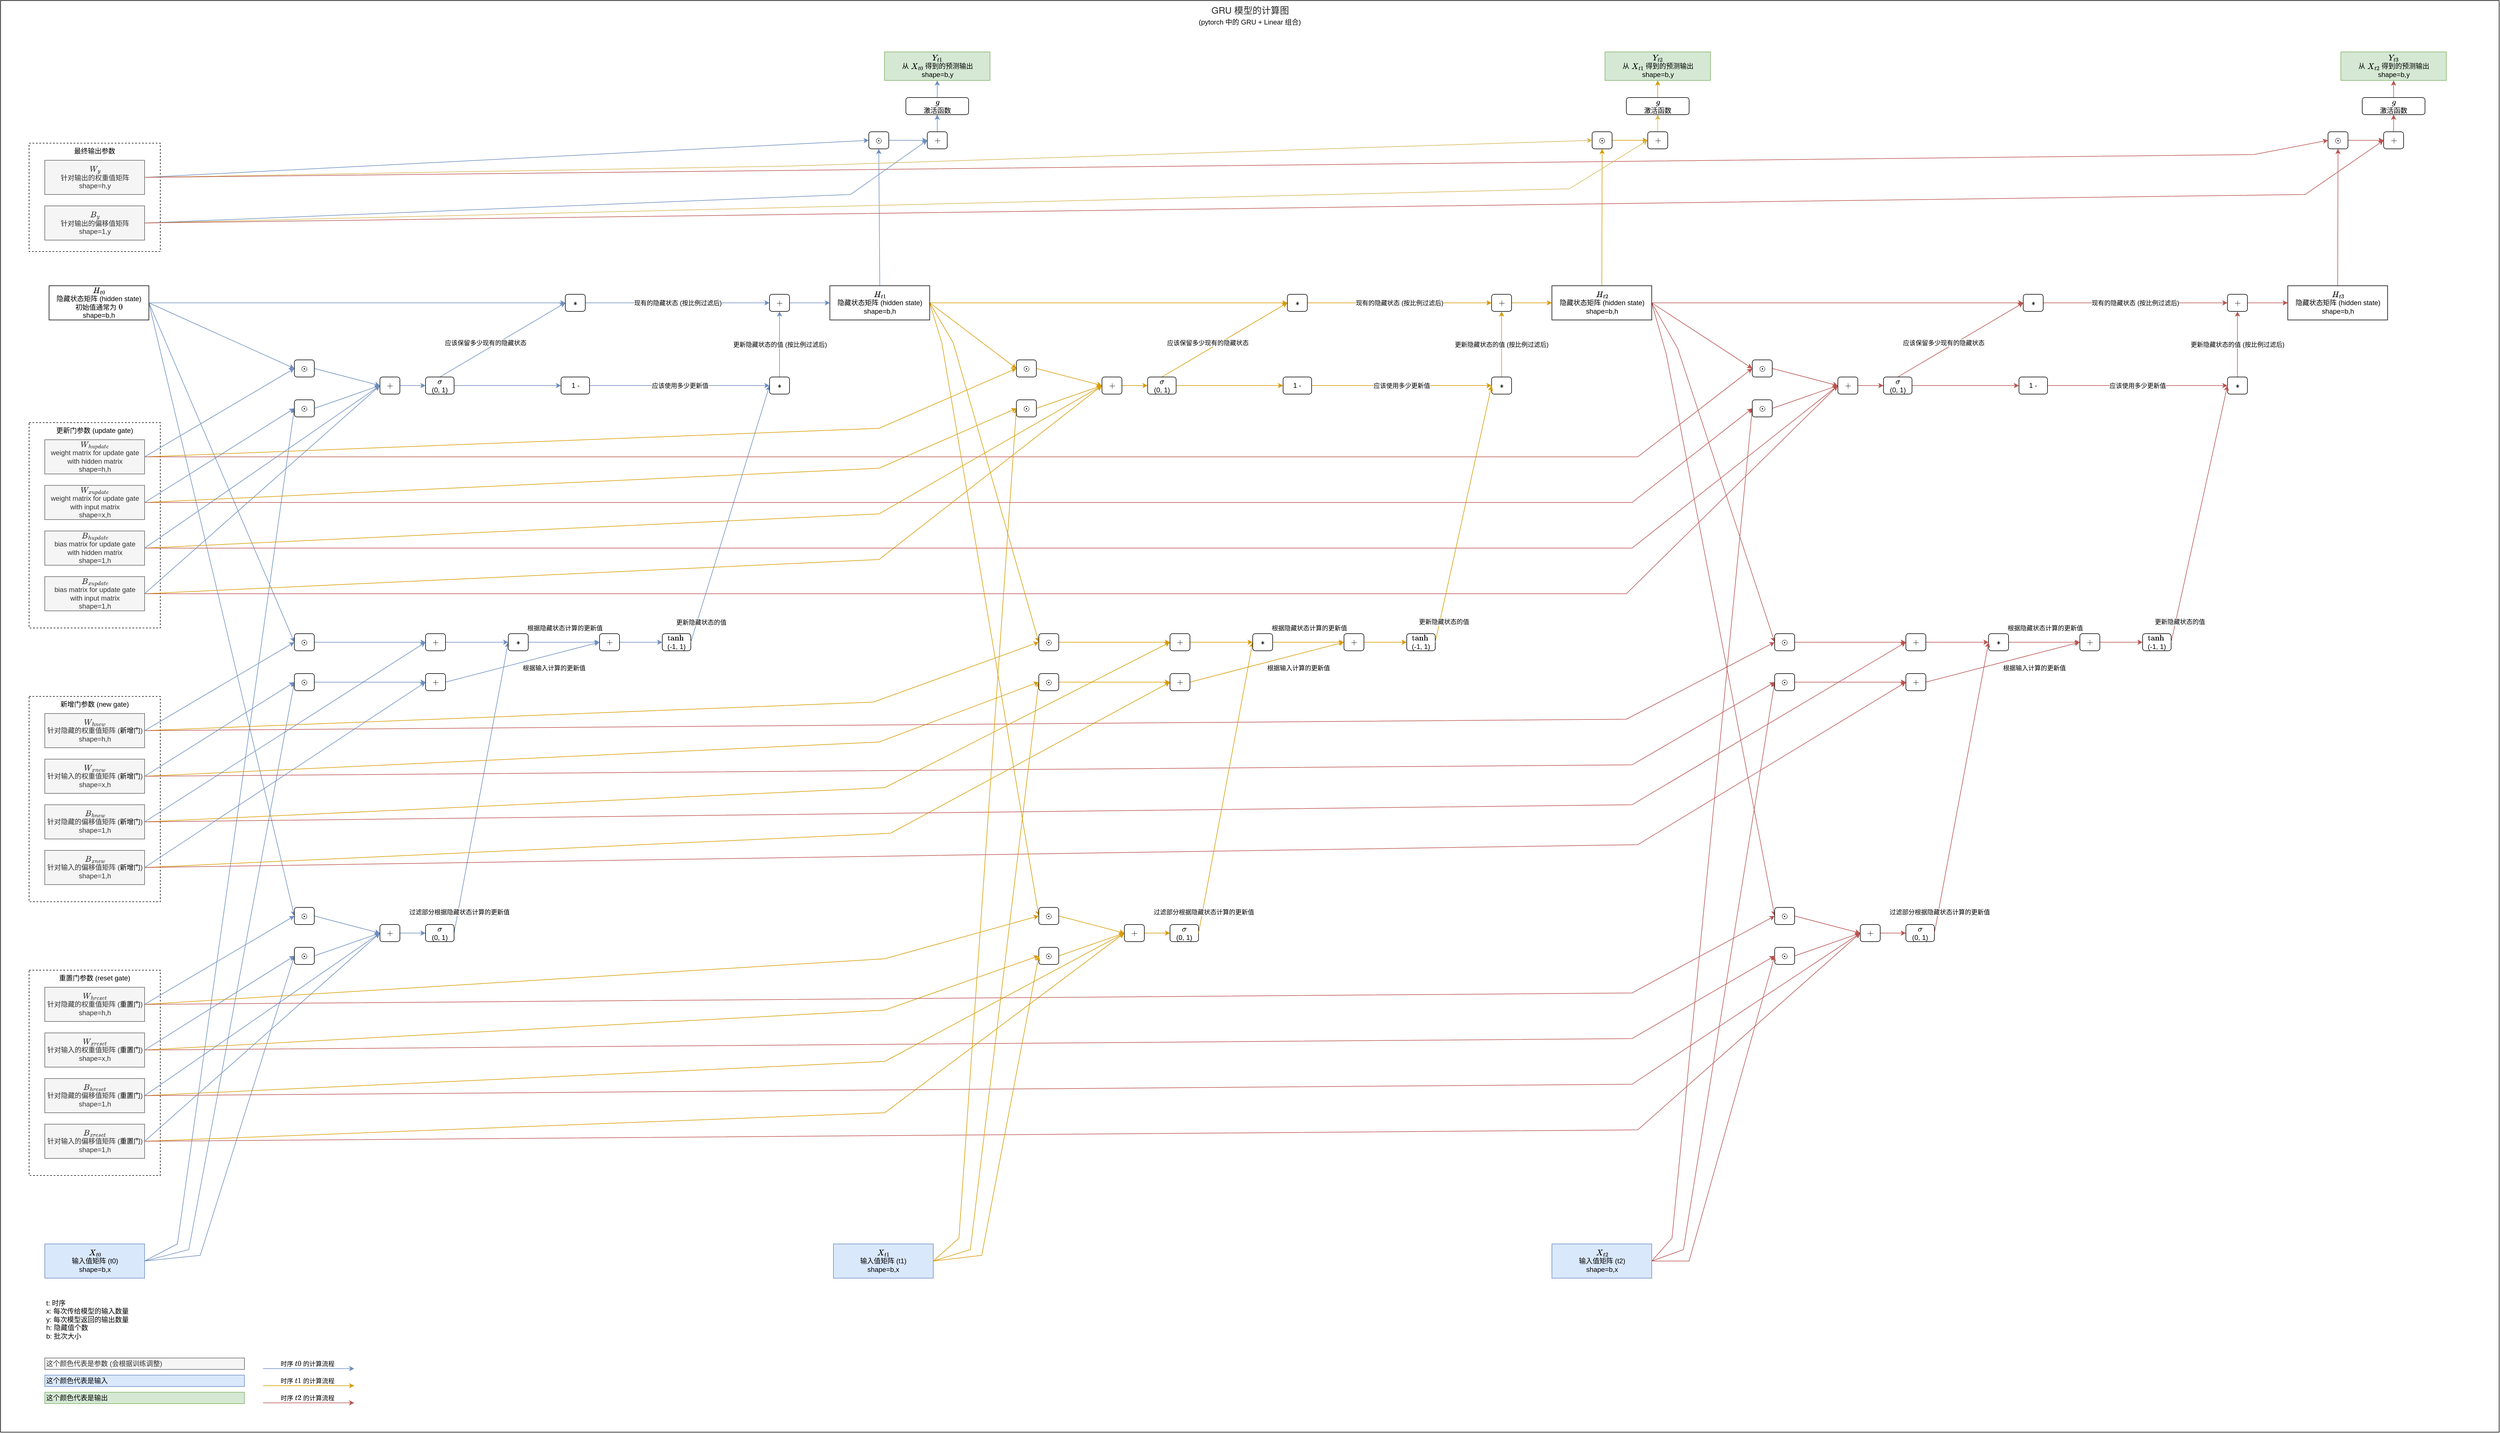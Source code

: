 <mxfile version="12.9.3" type="device"><diagram id="Z76twyX6353hD2i5-Gm8" name="Page-1"><mxGraphModel dx="946" dy="604" grid="1" gridSize="10" guides="1" tooltips="1" connect="1" arrows="1" fold="1" page="1" pageScale="1" pageWidth="850" pageHeight="1100" math="1" shadow="0"><root><mxCell id="0"/><mxCell id="1" parent="0"/><mxCell id="YS35O92XSJqRHR133_rY-137" value="&lt;div style=&quot;text-align: left&quot;&gt;&lt;font color=&quot;#262626&quot; face=&quot;freightsans, helvetica neue, helvetica, arial, sans-serif&quot;&gt;&lt;span style=&quot;font-size: 16px ; letter-spacing: 0.01px ; background-color: rgb(255 , 255 , 255)&quot;&gt;&amp;nbsp; &amp;nbsp; &amp;nbsp;GRU 模型的计算图&lt;/span&gt;&lt;/font&gt;&lt;/div&gt;&lt;div style=&quot;text-align: left&quot;&gt;&lt;span style=&quot;text-align: center&quot;&gt;(pytorch 中的 GRU + Linear 组合)&lt;/span&gt;&lt;font color=&quot;#262626&quot; face=&quot;freightsans, helvetica neue, helvetica, arial, sans-serif&quot;&gt;&lt;span style=&quot;font-size: 16px ; letter-spacing: 0.01px ; background-color: rgb(255 , 255 , 255)&quot;&gt;&lt;br&gt;&lt;/span&gt;&lt;/font&gt;&lt;/div&gt;" style="rounded=0;whiteSpace=wrap;html=1;align=center;verticalAlign=top;" parent="1" vertex="1"><mxGeometry x="10" y="10" width="4380" height="2510" as="geometry"/></mxCell><mxCell id="l-m3Oe8zROqH0-9w1eUW-301" value="最终输出参数" style="rounded=0;whiteSpace=wrap;html=1;dashed=1;verticalAlign=top;" parent="1" vertex="1"><mxGeometry x="60" y="260" width="230" height="190" as="geometry"/></mxCell><mxCell id="l-m3Oe8zROqH0-9w1eUW-1" value="重置门参数 (reset gate)" style="rounded=0;whiteSpace=wrap;html=1;dashed=1;verticalAlign=top;" parent="1" vertex="1"><mxGeometry x="60" y="1710" width="230" height="360" as="geometry"/></mxCell><mxCell id="l-m3Oe8zROqH0-9w1eUW-21" style="rounded=0;orthogonalLoop=1;jettySize=auto;html=1;exitX=1;exitY=0.5;exitDx=0;exitDy=0;entryX=0;entryY=0.5;entryDx=0;entryDy=0;fillColor=#dae8fc;strokeColor=#6c8ebf;" parent="1" source="YS35O92XSJqRHR133_rY-138" target="l-m3Oe8zROqH0-9w1eUW-18" edge="1"><mxGeometry relative="1" as="geometry"><Array as="points"><mxPoint x="360" y="2210"/></Array></mxGeometry></mxCell><mxCell id="l-m3Oe8zROqH0-9w1eUW-36" style="edgeStyle=none;rounded=0;orthogonalLoop=1;jettySize=auto;html=1;exitX=1;exitY=0.5;exitDx=0;exitDy=0;entryX=0;entryY=0.5;entryDx=0;entryDy=0;fillColor=#dae8fc;strokeColor=#6c8ebf;" parent="1" source="YS35O92XSJqRHR133_rY-138" target="l-m3Oe8zROqH0-9w1eUW-35" edge="1"><mxGeometry relative="1" as="geometry"><mxPoint x="386.25" y="1500" as="targetPoint"/><Array as="points"><mxPoint x="340" y="2200"/></Array></mxGeometry></mxCell><mxCell id="l-m3Oe8zROqH0-9w1eUW-72" style="edgeStyle=none;rounded=0;orthogonalLoop=1;jettySize=auto;html=1;exitX=1;exitY=0.5;exitDx=0;exitDy=0;entryX=0;entryY=0.5;entryDx=0;entryDy=0;fillColor=#dae8fc;strokeColor=#6c8ebf;" parent="1" source="YS35O92XSJqRHR133_rY-138" target="l-m3Oe8zROqH0-9w1eUW-51" edge="1"><mxGeometry relative="1" as="geometry"><mxPoint x="510" y="700" as="targetPoint"/><Array as="points"><mxPoint x="320" y="2190"/></Array></mxGeometry></mxCell><mxCell id="YS35O92XSJqRHR133_rY-138" value="`X_(t0)`&lt;br&gt;输入值矩阵 (t0)&lt;br&gt;shape=b,x" style="rounded=0;whiteSpace=wrap;html=1;fillColor=#dae8fc;strokeColor=#6c8ebf;" parent="1" vertex="1"><mxGeometry x="87.5" y="2190" width="175" height="60" as="geometry"/></mxCell><mxCell id="l-m3Oe8zROqH0-9w1eUW-168" style="edgeStyle=none;rounded=0;orthogonalLoop=1;jettySize=auto;html=1;exitX=1;exitY=0.5;exitDx=0;exitDy=0;entryX=0;entryY=0.5;entryDx=0;entryDy=0;strokeColor=#d79b00;fontColor=#000000;fillColor=#ffe6cc;" parent="1" source="YS35O92XSJqRHR133_rY-139" target="l-m3Oe8zROqH0-9w1eUW-129" edge="1"><mxGeometry relative="1" as="geometry"><Array as="points"><mxPoint x="1560" y="1780"/></Array></mxGeometry></mxCell><mxCell id="l-m3Oe8zROqH0-9w1eUW-260" style="edgeStyle=none;rounded=0;orthogonalLoop=1;jettySize=auto;html=1;exitX=1;exitY=0.5;exitDx=0;exitDy=0;entryX=0;entryY=0.5;entryDx=0;entryDy=0;strokeColor=#b85450;fontColor=#000000;fillColor=#f8cecc;" parent="1" source="YS35O92XSJqRHR133_rY-139" target="l-m3Oe8zROqH0-9w1eUW-205" edge="1"><mxGeometry relative="1" as="geometry"><Array as="points"><mxPoint x="2870" y="1830"/></Array></mxGeometry></mxCell><mxCell id="YS35O92XSJqRHR133_rY-139" value="`W_(x r e s e t)`&lt;br&gt;针对输入的权重值矩阵 (&lt;span style=&quot;color: rgb(0 , 0 , 0)&quot;&gt;重置门&lt;/span&gt;)&lt;br&gt;shape=x,h" style="rounded=0;whiteSpace=wrap;html=1;glass=0;fillColor=#f5f5f5;strokeColor=#666666;fontColor=#333333;" parent="1" vertex="1"><mxGeometry x="87.5" y="1820" width="175" height="60" as="geometry"/></mxCell><mxCell id="l-m3Oe8zROqH0-9w1eUW-62" style="edgeStyle=none;rounded=0;orthogonalLoop=1;jettySize=auto;html=1;exitX=1;exitY=0.5;exitDx=0;exitDy=0;entryX=0;entryY=0.5;entryDx=0;entryDy=0;fillColor=#dae8fc;strokeColor=#6c8ebf;" parent="1" source="YS35O92XSJqRHR133_rY-140" target="l-m3Oe8zROqH0-9w1eUW-19" edge="1"><mxGeometry relative="1" as="geometry"/></mxCell><mxCell id="l-m3Oe8zROqH0-9w1eUW-166" style="edgeStyle=none;rounded=0;orthogonalLoop=1;jettySize=auto;html=1;exitX=1;exitY=0.5;exitDx=0;exitDy=0;entryX=0;entryY=0.5;entryDx=0;entryDy=0;strokeColor=#d79b00;fontColor=#000000;fillColor=#ffe6cc;" parent="1" source="YS35O92XSJqRHR133_rY-140" target="l-m3Oe8zROqH0-9w1eUW-131" edge="1"><mxGeometry relative="1" as="geometry"><Array as="points"><mxPoint x="1560" y="1960"/></Array></mxGeometry></mxCell><mxCell id="l-m3Oe8zROqH0-9w1eUW-258" style="edgeStyle=none;rounded=0;orthogonalLoop=1;jettySize=auto;html=1;exitX=1;exitY=0.5;exitDx=0;exitDy=0;strokeColor=#b85450;fontColor=#000000;entryX=0;entryY=0.5;entryDx=0;entryDy=0;fillColor=#f8cecc;" parent="1" source="YS35O92XSJqRHR133_rY-140" target="l-m3Oe8zROqH0-9w1eUW-207" edge="1"><mxGeometry relative="1" as="geometry"><mxPoint x="3306.667" y="1820" as="targetPoint"/><Array as="points"><mxPoint x="2880" y="1990"/></Array></mxGeometry></mxCell><mxCell id="YS35O92XSJqRHR133_rY-140" value="`B_(x r e s e t)`&lt;br&gt;针对输入的偏移值矩阵 (&lt;span style=&quot;color: rgb(0 , 0 , 0)&quot;&gt;重置门&lt;/span&gt;)&lt;br&gt;shape=1,h" style="rounded=0;whiteSpace=wrap;html=1;fillColor=#f5f5f5;strokeColor=#666666;fontColor=#333333;" parent="1" vertex="1"><mxGeometry x="87.5" y="1980" width="175" height="60" as="geometry"/></mxCell><mxCell id="l-m3Oe8zROqH0-9w1eUW-22" style="rounded=0;orthogonalLoop=1;jettySize=auto;html=1;exitX=1;exitY=0.5;exitDx=0;exitDy=0;entryX=0;entryY=0.5;entryDx=0;entryDy=0;fillColor=#dae8fc;strokeColor=#6c8ebf;" parent="1" source="YS35O92XSJqRHR133_rY-139" target="l-m3Oe8zROqH0-9w1eUW-18" edge="1"><mxGeometry relative="1" as="geometry"/></mxCell><mxCell id="l-m3Oe8zROqH0-9w1eUW-27" style="edgeStyle=none;rounded=0;orthogonalLoop=1;jettySize=auto;html=1;exitX=1;exitY=0.5;exitDx=0;exitDy=0;entryX=0;entryY=0.5;entryDx=0;entryDy=0;fillColor=#dae8fc;strokeColor=#6c8ebf;" parent="1" source="YS35O92XSJqRHR133_rY-142" target="l-m3Oe8zROqH0-9w1eUW-23" edge="1"><mxGeometry relative="1" as="geometry"/></mxCell><mxCell id="l-m3Oe8zROqH0-9w1eUW-169" style="edgeStyle=none;rounded=0;orthogonalLoop=1;jettySize=auto;html=1;exitX=1;exitY=0.5;exitDx=0;exitDy=0;entryX=0;entryY=0.5;entryDx=0;entryDy=0;strokeColor=#d79b00;fontColor=#000000;fillColor=#ffe6cc;" parent="1" source="YS35O92XSJqRHR133_rY-142" target="l-m3Oe8zROqH0-9w1eUW-133" edge="1"><mxGeometry relative="1" as="geometry"><Array as="points"><mxPoint x="1560" y="1690"/></Array></mxGeometry></mxCell><mxCell id="l-m3Oe8zROqH0-9w1eUW-261" style="edgeStyle=none;rounded=0;orthogonalLoop=1;jettySize=auto;html=1;exitX=1;exitY=0.5;exitDx=0;exitDy=0;strokeColor=#b85450;fontColor=#000000;entryX=0;entryY=0.5;entryDx=0;entryDy=0;fillColor=#f8cecc;" parent="1" source="YS35O92XSJqRHR133_rY-142" target="l-m3Oe8zROqH0-9w1eUW-209" edge="1"><mxGeometry relative="1" as="geometry"><mxPoint x="2800" y="1610" as="targetPoint"/><Array as="points"><mxPoint x="2870" y="1750"/></Array></mxGeometry></mxCell><mxCell id="YS35O92XSJqRHR133_rY-142" value="`W_(h r e s e t)`&lt;br&gt;针对隐藏的权重值矩阵 (&lt;span style=&quot;color: rgb(0 , 0 , 0)&quot;&gt;重置门&lt;/span&gt;)&lt;br&gt;shape=h,h" style="rounded=0;whiteSpace=wrap;html=1;glass=0;fillColor=#f5f5f5;strokeColor=#666666;fontColor=#333333;" parent="1" vertex="1"><mxGeometry x="87.5" y="1740" width="175" height="60" as="geometry"/></mxCell><mxCell id="l-m3Oe8zROqH0-9w1eUW-26" style="edgeStyle=none;rounded=0;orthogonalLoop=1;jettySize=auto;html=1;exitX=1;exitY=0.5;exitDx=0;exitDy=0;entryX=0;entryY=0.5;entryDx=0;entryDy=0;fillColor=#dae8fc;strokeColor=#6c8ebf;" parent="1" source="YS35O92XSJqRHR133_rY-143" target="l-m3Oe8zROqH0-9w1eUW-23" edge="1"><mxGeometry relative="1" as="geometry"><Array as="points"/></mxGeometry></mxCell><mxCell id="l-m3Oe8zROqH0-9w1eUW-44" style="edgeStyle=none;rounded=0;orthogonalLoop=1;jettySize=auto;html=1;exitX=1;exitY=0.5;exitDx=0;exitDy=0;entryX=0;entryY=0.5;entryDx=0;entryDy=0;fillColor=#dae8fc;strokeColor=#6c8ebf;" parent="1" source="YS35O92XSJqRHR133_rY-143" target="l-m3Oe8zROqH0-9w1eUW-34" edge="1"><mxGeometry relative="1" as="geometry"><Array as="points"/></mxGeometry></mxCell><mxCell id="l-m3Oe8zROqH0-9w1eUW-79" style="edgeStyle=none;rounded=0;orthogonalLoop=1;jettySize=auto;html=1;exitX=1;exitY=0.5;exitDx=0;exitDy=0;entryX=0;entryY=0.5;entryDx=0;entryDy=0;fillColor=#dae8fc;strokeColor=#6c8ebf;" parent="1" source="YS35O92XSJqRHR133_rY-143" target="VmqzQ2XCRgXKHPJA48mT-23" edge="1"><mxGeometry relative="1" as="geometry"/></mxCell><mxCell id="l-m3Oe8zROqH0-9w1eUW-105" style="edgeStyle=none;rounded=0;orthogonalLoop=1;jettySize=auto;html=1;exitX=1;exitY=0.5;exitDx=0;exitDy=0;entryX=0;entryY=0.5;entryDx=0;entryDy=0;strokeColor=#6c8ebf;fontColor=#000000;fillColor=#dae8fc;" parent="1" source="YS35O92XSJqRHR133_rY-143" target="l-m3Oe8zROqH0-9w1eUW-49" edge="1"><mxGeometry relative="1" as="geometry"><mxPoint x="533.75" y="485" as="targetPoint"/><Array as="points"/></mxGeometry></mxCell><mxCell id="YS35O92XSJqRHR133_rY-143" value="`H_(t0)`&lt;br&gt;隐藏状态矩阵 (hidden state)&lt;br&gt;初始值通常为 `0`&lt;br&gt;shape=b,h" style="rounded=0;whiteSpace=wrap;html=1;" parent="1" vertex="1"><mxGeometry x="95" y="510" width="175" height="60" as="geometry"/></mxCell><mxCell id="l-m3Oe8zROqH0-9w1eUW-61" style="edgeStyle=none;rounded=0;orthogonalLoop=1;jettySize=auto;html=1;exitX=1;exitY=0.5;exitDx=0;exitDy=0;entryX=0;entryY=0.5;entryDx=0;entryDy=0;fillColor=#dae8fc;strokeColor=#6c8ebf;" parent="1" source="YS35O92XSJqRHR133_rY-145" target="l-m3Oe8zROqH0-9w1eUW-19" edge="1"><mxGeometry relative="1" as="geometry"/></mxCell><mxCell id="l-m3Oe8zROqH0-9w1eUW-167" style="edgeStyle=none;rounded=0;orthogonalLoop=1;jettySize=auto;html=1;exitX=1;exitY=0.5;exitDx=0;exitDy=0;entryX=0;entryY=0.5;entryDx=0;entryDy=0;strokeColor=#d79b00;fontColor=#000000;fillColor=#ffe6cc;" parent="1" source="YS35O92XSJqRHR133_rY-145" target="l-m3Oe8zROqH0-9w1eUW-131" edge="1"><mxGeometry relative="1" as="geometry"><Array as="points"><mxPoint x="1560" y="1870"/></Array></mxGeometry></mxCell><mxCell id="l-m3Oe8zROqH0-9w1eUW-259" style="edgeStyle=none;rounded=0;orthogonalLoop=1;jettySize=auto;html=1;exitX=1;exitY=0.5;exitDx=0;exitDy=0;strokeColor=#b85450;fontColor=#000000;entryX=0;entryY=0.5;entryDx=0;entryDy=0;fillColor=#f8cecc;" parent="1" source="YS35O92XSJqRHR133_rY-145" target="l-m3Oe8zROqH0-9w1eUW-207" edge="1"><mxGeometry relative="1" as="geometry"><mxPoint x="3153.333" y="1910" as="targetPoint"/><Array as="points"><mxPoint x="2870" y="1910"/></Array></mxGeometry></mxCell><mxCell id="YS35O92XSJqRHR133_rY-145" value="`B_(h r e s e t)`&lt;br&gt;针对隐藏的偏移值矩阵 (&lt;span style=&quot;color: rgb(0 , 0 , 0)&quot;&gt;重置门&lt;/span&gt;)&lt;br&gt;shape=1,h" style="rounded=0;whiteSpace=wrap;html=1;fillColor=#f5f5f5;strokeColor=#666666;fontColor=#333333;" parent="1" vertex="1"><mxGeometry x="87.5" y="1900" width="175" height="60" as="geometry"/></mxCell><mxCell id="l-m3Oe8zROqH0-9w1eUW-29" style="edgeStyle=none;rounded=0;orthogonalLoop=1;jettySize=auto;html=1;exitX=1;exitY=0.5;exitDx=0;exitDy=0;entryX=0;entryY=0.5;entryDx=0;entryDy=0;fillColor=#dae8fc;strokeColor=#6c8ebf;" parent="1" source="l-m3Oe8zROqH0-9w1eUW-18" target="l-m3Oe8zROqH0-9w1eUW-19" edge="1"><mxGeometry relative="1" as="geometry"/></mxCell><mxCell id="l-m3Oe8zROqH0-9w1eUW-18" value="`odot`" style="rounded=1;whiteSpace=wrap;html=1;" parent="1" vertex="1"><mxGeometry x="525" y="1670" width="35" height="30" as="geometry"/></mxCell><mxCell id="l-m3Oe8zROqH0-9w1eUW-33" style="edgeStyle=none;rounded=0;orthogonalLoop=1;jettySize=auto;html=1;exitX=1;exitY=0.5;exitDx=0;exitDy=0;entryX=0;entryY=0.5;entryDx=0;entryDy=0;fillColor=#dae8fc;strokeColor=#6c8ebf;" parent="1" source="l-m3Oe8zROqH0-9w1eUW-19" target="l-m3Oe8zROqH0-9w1eUW-32" edge="1"><mxGeometry relative="1" as="geometry"/></mxCell><mxCell id="l-m3Oe8zROqH0-9w1eUW-19" value="`+`" style="rounded=1;whiteSpace=wrap;html=1;" parent="1" vertex="1"><mxGeometry x="675" y="1630" width="35" height="30" as="geometry"/></mxCell><mxCell id="l-m3Oe8zROqH0-9w1eUW-28" style="edgeStyle=none;rounded=0;orthogonalLoop=1;jettySize=auto;html=1;exitX=1;exitY=0.5;exitDx=0;exitDy=0;entryX=0;entryY=0.5;entryDx=0;entryDy=0;fillColor=#dae8fc;strokeColor=#6c8ebf;" parent="1" source="l-m3Oe8zROqH0-9w1eUW-23" target="l-m3Oe8zROqH0-9w1eUW-19" edge="1"><mxGeometry relative="1" as="geometry"/></mxCell><mxCell id="l-m3Oe8zROqH0-9w1eUW-23" value="`odot`" style="rounded=1;whiteSpace=wrap;html=1;" parent="1" vertex="1"><mxGeometry x="525" y="1600" width="35" height="30" as="geometry"/></mxCell><mxCell id="l-m3Oe8zROqH0-9w1eUW-92" value="过滤部分根据隐藏状态计算的更新值" style="edgeStyle=none;rounded=0;orthogonalLoop=1;jettySize=auto;html=1;exitX=1;exitY=0.5;exitDx=0;exitDy=0;entryX=0;entryY=0.5;entryDx=0;entryDy=0;fillColor=#dae8fc;strokeColor=#6c8ebf;" parent="1" source="l-m3Oe8zROqH0-9w1eUW-32" target="l-m3Oe8zROqH0-9w1eUW-91" edge="1"><mxGeometry x="-0.851" y="-3" relative="1" as="geometry"><mxPoint x="810" y="1370" as="targetPoint"/><mxPoint x="-1" as="offset"/></mxGeometry></mxCell><mxCell id="l-m3Oe8zROqH0-9w1eUW-32" value="`sigma`&lt;br&gt;(0, 1)" style="rounded=1;whiteSpace=wrap;html=1;align=center;" parent="1" vertex="1"><mxGeometry x="755" y="1630" width="50" height="30" as="geometry"/></mxCell><mxCell id="l-m3Oe8zROqH0-9w1eUW-41" style="edgeStyle=none;rounded=0;orthogonalLoop=1;jettySize=auto;html=1;exitX=1;exitY=0.5;exitDx=0;exitDy=0;fillColor=#dae8fc;strokeColor=#6c8ebf;entryX=0;entryY=0.5;entryDx=0;entryDy=0;" parent="1" source="l-m3Oe8zROqH0-9w1eUW-34" target="l-m3Oe8zROqH0-9w1eUW-40" edge="1"><mxGeometry relative="1" as="geometry"><mxPoint x="620" y="1150" as="targetPoint"/></mxGeometry></mxCell><mxCell id="l-m3Oe8zROqH0-9w1eUW-34" value="`odot`" style="rounded=1;whiteSpace=wrap;html=1;" parent="1" vertex="1"><mxGeometry x="525" y="1120" width="35" height="30" as="geometry"/></mxCell><mxCell id="l-m3Oe8zROqH0-9w1eUW-42" style="edgeStyle=none;rounded=0;orthogonalLoop=1;jettySize=auto;html=1;exitX=1;exitY=0.5;exitDx=0;exitDy=0;fillColor=#dae8fc;strokeColor=#6c8ebf;entryX=0;entryY=0.5;entryDx=0;entryDy=0;" parent="1" source="l-m3Oe8zROqH0-9w1eUW-35" target="VmqzQ2XCRgXKHPJA48mT-8" edge="1"><mxGeometry relative="1" as="geometry"><mxPoint x="620" y="1180" as="targetPoint"/></mxGeometry></mxCell><mxCell id="l-m3Oe8zROqH0-9w1eUW-35" value="`odot`" style="rounded=1;whiteSpace=wrap;html=1;" parent="1" vertex="1"><mxGeometry x="525" y="1190" width="35" height="30" as="geometry"/></mxCell><mxCell id="VmqzQ2XCRgXKHPJA48mT-7" value="" style="edgeStyle=orthogonalEdgeStyle;rounded=0;orthogonalLoop=1;jettySize=auto;html=1;exitX=1;exitY=0.5;exitDx=0;exitDy=0;fillColor=#dae8fc;strokeColor=#6c8ebf;" parent="1" source="l-m3Oe8zROqH0-9w1eUW-40" target="l-m3Oe8zROqH0-9w1eUW-91" edge="1"><mxGeometry relative="1" as="geometry"/></mxCell><mxCell id="l-m3Oe8zROqH0-9w1eUW-40" value="`+`" style="rounded=1;whiteSpace=wrap;html=1;" parent="1" vertex="1"><mxGeometry x="755" y="1120" width="35" height="30" as="geometry"/></mxCell><mxCell id="l-m3Oe8zROqH0-9w1eUW-46" value="`tanh`&lt;br&gt;(-1, 1)" style="rounded=1;whiteSpace=wrap;html=1;align=center;" parent="1" vertex="1"><mxGeometry x="1170" y="1120" width="50" height="30" as="geometry"/></mxCell><mxCell id="l-m3Oe8zROqH0-9w1eUW-48" style="edgeStyle=none;rounded=0;orthogonalLoop=1;jettySize=auto;html=1;exitX=1;exitY=0.5;exitDx=0;exitDy=0;entryX=0;entryY=0.5;entryDx=0;entryDy=0;fillColor=#dae8fc;strokeColor=#6c8ebf;" parent="1" source="l-m3Oe8zROqH0-9w1eUW-49" target="l-m3Oe8zROqH0-9w1eUW-53" edge="1"><mxGeometry relative="1" as="geometry"/></mxCell><mxCell id="l-m3Oe8zROqH0-9w1eUW-49" value="`odot`" style="rounded=1;whiteSpace=wrap;html=1;" parent="1" vertex="1"><mxGeometry x="525" y="640" width="35" height="30" as="geometry"/></mxCell><mxCell id="l-m3Oe8zROqH0-9w1eUW-50" style="edgeStyle=none;rounded=0;orthogonalLoop=1;jettySize=auto;html=1;exitX=1;exitY=0.5;exitDx=0;exitDy=0;entryX=0;entryY=0.5;entryDx=0;entryDy=0;fillColor=#dae8fc;strokeColor=#6c8ebf;" parent="1" source="l-m3Oe8zROqH0-9w1eUW-51" target="l-m3Oe8zROqH0-9w1eUW-53" edge="1"><mxGeometry relative="1" as="geometry"/></mxCell><mxCell id="l-m3Oe8zROqH0-9w1eUW-51" value="`odot`" style="rounded=1;whiteSpace=wrap;html=1;" parent="1" vertex="1"><mxGeometry x="525" y="710" width="35" height="30" as="geometry"/></mxCell><mxCell id="l-m3Oe8zROqH0-9w1eUW-52" style="edgeStyle=none;rounded=0;orthogonalLoop=1;jettySize=auto;html=1;exitX=1;exitY=0.5;exitDx=0;exitDy=0;entryX=0;entryY=0.5;entryDx=0;entryDy=0;fillColor=#dae8fc;strokeColor=#6c8ebf;" parent="1" source="l-m3Oe8zROqH0-9w1eUW-53" target="l-m3Oe8zROqH0-9w1eUW-54" edge="1"><mxGeometry relative="1" as="geometry"/></mxCell><mxCell id="l-m3Oe8zROqH0-9w1eUW-53" value="`+`" style="rounded=1;whiteSpace=wrap;html=1;" parent="1" vertex="1"><mxGeometry x="675" y="670" width="35" height="30" as="geometry"/></mxCell><mxCell id="l-m3Oe8zROqH0-9w1eUW-102" value="应该保留多少现有的隐藏状态" style="edgeStyle=none;rounded=0;orthogonalLoop=1;jettySize=auto;html=1;exitX=0.5;exitY=0;exitDx=0;exitDy=0;entryX=0;entryY=0.5;entryDx=0;entryDy=0;fontColor=#000000;fillColor=#dae8fc;strokeColor=#6c8ebf;" parent="1" source="l-m3Oe8zROqH0-9w1eUW-54" target="VmqzQ2XCRgXKHPJA48mT-23" edge="1"><mxGeometry x="-0.222" y="11" relative="1" as="geometry"><mxPoint as="offset"/><mxPoint x="973.75" y="670" as="targetPoint"/></mxGeometry></mxCell><mxCell id="VmqzQ2XCRgXKHPJA48mT-20" value="" style="edgeStyle=none;rounded=0;orthogonalLoop=1;jettySize=auto;html=1;exitX=1;exitY=0.5;exitDx=0;exitDy=0;entryX=0;entryY=0.5;entryDx=0;entryDy=0;fillColor=#dae8fc;strokeColor=#6c8ebf;" parent="1" source="l-m3Oe8zROqH0-9w1eUW-54" target="VmqzQ2XCRgXKHPJA48mT-21" edge="1"><mxGeometry relative="1" as="geometry"/></mxCell><mxCell id="l-m3Oe8zROqH0-9w1eUW-54" value="`sigma`&lt;br&gt;(0, 1)" style="rounded=1;whiteSpace=wrap;html=1;align=center;" parent="1" vertex="1"><mxGeometry x="755" y="670" width="50" height="30" as="geometry"/></mxCell><mxCell id="l-m3Oe8zROqH0-9w1eUW-80" value="新增门参数 (new gate)" style="rounded=0;whiteSpace=wrap;html=1;dashed=1;verticalAlign=top;" parent="1" vertex="1"><mxGeometry x="60" y="1230" width="230" height="360" as="geometry"/></mxCell><mxCell id="l-m3Oe8zROqH0-9w1eUW-172" style="edgeStyle=none;rounded=0;orthogonalLoop=1;jettySize=auto;html=1;exitX=1;exitY=0.5;exitDx=0;exitDy=0;entryX=0;entryY=0.5;entryDx=0;entryDy=0;strokeColor=#d79b00;fontColor=#000000;fillColor=#ffe6cc;" parent="1" source="l-m3Oe8zROqH0-9w1eUW-81" target="VmqzQ2XCRgXKHPJA48mT-66" edge="1"><mxGeometry relative="1" as="geometry"><Array as="points"><mxPoint x="1550" y="1310"/></Array><mxPoint x="1830" y="1205.0" as="targetPoint"/></mxGeometry></mxCell><mxCell id="l-m3Oe8zROqH0-9w1eUW-264" style="edgeStyle=none;rounded=0;orthogonalLoop=1;jettySize=auto;html=1;exitX=1;exitY=0.5;exitDx=0;exitDy=0;strokeColor=#b85450;fontColor=#000000;entryX=0;entryY=0.5;entryDx=0;entryDy=0;fillColor=#f8cecc;" parent="1" source="l-m3Oe8zROqH0-9w1eUW-81" target="uuW3exDqojlidmbmUegG-24" edge="1"><mxGeometry relative="1" as="geometry"><mxPoint x="3120" y="1205" as="targetPoint"/><Array as="points"><mxPoint x="2870" y="1350"/></Array></mxGeometry></mxCell><mxCell id="l-m3Oe8zROqH0-9w1eUW-81" value="`W_(x n e w)`&lt;br&gt;针对输入的权重值矩阵 (&lt;span style=&quot;color: rgb(0 , 0 , 0)&quot;&gt;新增门&lt;/span&gt;)&lt;br&gt;shape=x,h" style="rounded=0;whiteSpace=wrap;html=1;glass=0;fillColor=#f5f5f5;strokeColor=#666666;fontColor=#333333;" parent="1" vertex="1"><mxGeometry x="87.5" y="1340" width="175" height="60" as="geometry"/></mxCell><mxCell id="l-m3Oe8zROqH0-9w1eUW-170" style="edgeStyle=none;rounded=0;orthogonalLoop=1;jettySize=auto;html=1;exitX=1;exitY=0.5;exitDx=0;exitDy=0;entryX=0;entryY=0.5;entryDx=0;entryDy=0;strokeColor=#d79b00;fontColor=#000000;fillColor=#ffe6cc;" parent="1" source="l-m3Oe8zROqH0-9w1eUW-82" target="VmqzQ2XCRgXKHPJA48mT-73" edge="1"><mxGeometry relative="1" as="geometry"><Array as="points"><mxPoint x="1570" y="1470"/></Array><mxPoint x="1980" y="1165" as="targetPoint"/></mxGeometry></mxCell><mxCell id="l-m3Oe8zROqH0-9w1eUW-262" style="edgeStyle=none;rounded=0;orthogonalLoop=1;jettySize=auto;html=1;exitX=1;exitY=0.5;exitDx=0;exitDy=0;strokeColor=#b85450;fontColor=#000000;entryX=0;entryY=0.5;entryDx=0;entryDy=0;fillColor=#f8cecc;" parent="1" source="l-m3Oe8zROqH0-9w1eUW-82" target="uuW3exDqojlidmbmUegG-31" edge="1"><mxGeometry relative="1" as="geometry"><mxPoint x="3270" y="1165" as="targetPoint"/><Array as="points"><mxPoint x="2880" y="1490"/></Array></mxGeometry></mxCell><mxCell id="l-m3Oe8zROqH0-9w1eUW-82" value="`B_(x n e w)`&lt;br&gt;针对输入的偏移值矩阵 (&lt;span style=&quot;color: rgb(0 , 0 , 0)&quot;&gt;新增门&lt;/span&gt;)&lt;br&gt;shape=1,h" style="rounded=0;whiteSpace=wrap;html=1;fillColor=#f5f5f5;strokeColor=#666666;fontColor=#333333;" parent="1" vertex="1"><mxGeometry x="87.5" y="1500" width="175" height="60" as="geometry"/></mxCell><mxCell id="l-m3Oe8zROqH0-9w1eUW-173" style="edgeStyle=none;rounded=0;orthogonalLoop=1;jettySize=auto;html=1;exitX=1;exitY=0.5;exitDx=0;exitDy=0;entryX=0;entryY=0.5;entryDx=0;entryDy=0;strokeColor=#d79b00;fontColor=#000000;fillColor=#ffe6cc;" parent="1" source="l-m3Oe8zROqH0-9w1eUW-83" target="VmqzQ2XCRgXKHPJA48mT-64" edge="1"><mxGeometry relative="1" as="geometry"><Array as="points"><mxPoint x="1540" y="1240"/></Array><mxPoint x="1830" y="1135" as="targetPoint"/></mxGeometry></mxCell><mxCell id="l-m3Oe8zROqH0-9w1eUW-265" style="edgeStyle=none;rounded=0;orthogonalLoop=1;jettySize=auto;html=1;exitX=1;exitY=0.5;exitDx=0;exitDy=0;strokeColor=#b85450;fontColor=#000000;entryX=0;entryY=0.5;entryDx=0;entryDy=0;fillColor=#f8cecc;" parent="1" source="l-m3Oe8zROqH0-9w1eUW-83" target="uuW3exDqojlidmbmUegG-22" edge="1"><mxGeometry relative="1" as="geometry"><mxPoint x="3120" y="1135" as="targetPoint"/><Array as="points"><mxPoint x="2860" y="1270"/></Array></mxGeometry></mxCell><mxCell id="l-m3Oe8zROqH0-9w1eUW-83" value="`W_(h n e w)`&lt;br&gt;针对隐藏的权重值矩阵 (&lt;span style=&quot;color: rgb(0 , 0 , 0)&quot;&gt;新增门&lt;/span&gt;)&lt;br&gt;shape=h,h" style="rounded=0;whiteSpace=wrap;html=1;glass=0;fillColor=#f5f5f5;strokeColor=#666666;fontColor=#333333;" parent="1" vertex="1"><mxGeometry x="87.5" y="1260" width="175" height="60" as="geometry"/></mxCell><mxCell id="l-m3Oe8zROqH0-9w1eUW-171" style="edgeStyle=none;rounded=0;orthogonalLoop=1;jettySize=auto;html=1;exitX=1;exitY=0.5;exitDx=0;exitDy=0;entryX=0;entryY=0.5;entryDx=0;entryDy=0;strokeColor=#d79b00;fontColor=#000000;fillColor=#ffe6cc;" parent="1" source="l-m3Oe8zROqH0-9w1eUW-84" target="VmqzQ2XCRgXKHPJA48mT-68" edge="1"><mxGeometry relative="1" as="geometry"><Array as="points"><mxPoint x="1560" y="1390"/></Array><mxPoint x="1980" y="1165" as="targetPoint"/></mxGeometry></mxCell><mxCell id="l-m3Oe8zROqH0-9w1eUW-263" style="edgeStyle=none;rounded=0;orthogonalLoop=1;jettySize=auto;html=1;exitX=1;exitY=0.5;exitDx=0;exitDy=0;strokeColor=#b85450;fontColor=#000000;entryX=0;entryY=0.5;entryDx=0;entryDy=0;fillColor=#f8cecc;" parent="1" source="l-m3Oe8zROqH0-9w1eUW-84" target="uuW3exDqojlidmbmUegG-26" edge="1"><mxGeometry relative="1" as="geometry"><mxPoint x="3270" y="1165" as="targetPoint"/><Array as="points"><mxPoint x="2870" y="1420"/></Array></mxGeometry></mxCell><mxCell id="l-m3Oe8zROqH0-9w1eUW-84" value="`B_(h n e w)`&lt;br&gt;针对隐藏的偏移值矩阵 (&lt;span style=&quot;color: rgb(0 , 0 , 0)&quot;&gt;新增门&lt;/span&gt;)&lt;br&gt;shape=1,h" style="rounded=0;whiteSpace=wrap;html=1;fillColor=#f5f5f5;strokeColor=#666666;fontColor=#333333;" parent="1" vertex="1"><mxGeometry x="87.5" y="1420" width="175" height="60" as="geometry"/></mxCell><mxCell id="l-m3Oe8zROqH0-9w1eUW-85" value="更新门参数 (update gate)" style="rounded=0;whiteSpace=wrap;html=1;dashed=1;verticalAlign=top;" parent="1" vertex="1"><mxGeometry x="60" y="750" width="230" height="360" as="geometry"/></mxCell><mxCell id="l-m3Oe8zROqH0-9w1eUW-177" style="edgeStyle=none;rounded=0;orthogonalLoop=1;jettySize=auto;html=1;exitX=1;exitY=0.5;exitDx=0;exitDy=0;entryX=0;entryY=0.5;entryDx=0;entryDy=0;strokeColor=#d79b00;fontColor=#000000;fillColor=#ffe6cc;" parent="1" source="l-m3Oe8zROqH0-9w1eUW-86" target="uuW3exDqojlidmbmUegG-4" edge="1"><mxGeometry relative="1" as="geometry"><Array as="points"><mxPoint x="1550" y="830"/></Array><mxPoint x="1830" y="725" as="targetPoint"/></mxGeometry></mxCell><mxCell id="l-m3Oe8zROqH0-9w1eUW-268" style="edgeStyle=none;rounded=0;orthogonalLoop=1;jettySize=auto;html=1;exitX=1;exitY=0.5;exitDx=0;exitDy=0;strokeColor=#b85450;fontColor=#000000;entryX=0;entryY=0.5;entryDx=0;entryDy=0;fillColor=#f8cecc;" parent="1" source="l-m3Oe8zROqH0-9w1eUW-86" target="uuW3exDqojlidmbmUegG-41" edge="1"><mxGeometry relative="1" as="geometry"><mxPoint x="3120" y="732.5" as="targetPoint"/><Array as="points"><mxPoint x="2870" y="890"/></Array></mxGeometry></mxCell><mxCell id="l-m3Oe8zROqH0-9w1eUW-86" value="`W_(x u p d a t e)`&lt;br&gt;weight matrix for update gate&lt;br&gt;with input matrix&lt;br&gt;shape=x,h" style="rounded=0;whiteSpace=wrap;html=1;glass=0;fillColor=#f5f5f5;strokeColor=#666666;fontColor=#333333;" parent="1" vertex="1"><mxGeometry x="87.5" y="860" width="175" height="60" as="geometry"/></mxCell><mxCell id="l-m3Oe8zROqH0-9w1eUW-174" style="edgeStyle=none;rounded=0;orthogonalLoop=1;jettySize=auto;html=1;exitX=1;exitY=0.5;exitDx=0;exitDy=0;entryX=0;entryY=0.5;entryDx=0;entryDy=0;strokeColor=#d79b00;fontColor=#000000;fillColor=#ffe6cc;" parent="1" source="l-m3Oe8zROqH0-9w1eUW-87" target="uuW3exDqojlidmbmUegG-6" edge="1"><mxGeometry relative="1" as="geometry"><Array as="points"><mxPoint x="1550" y="990"/></Array><mxPoint x="1980" y="685" as="targetPoint"/></mxGeometry></mxCell><mxCell id="l-m3Oe8zROqH0-9w1eUW-266" style="edgeStyle=none;rounded=0;orthogonalLoop=1;jettySize=auto;html=1;exitX=1;exitY=0.5;exitDx=0;exitDy=0;entryX=0;entryY=0.5;entryDx=0;entryDy=0;strokeColor=#b85450;fontColor=#000000;fillColor=#f8cecc;" parent="1" source="l-m3Oe8zROqH0-9w1eUW-87" target="uuW3exDqojlidmbmUegG-43" edge="1"><mxGeometry relative="1" as="geometry"><Array as="points"><mxPoint x="2860" y="1050"/></Array><mxPoint x="3270" y="685" as="targetPoint"/></mxGeometry></mxCell><mxCell id="l-m3Oe8zROqH0-9w1eUW-87" value="`B_(x u p d a t e)`&lt;br&gt;bias matrix for update gate&lt;br&gt;with input matrix&lt;br&gt;shape=1,h" style="rounded=0;whiteSpace=wrap;html=1;fillColor=#f5f5f5;strokeColor=#666666;fontColor=#333333;" parent="1" vertex="1"><mxGeometry x="87.5" y="1020" width="175" height="60" as="geometry"/></mxCell><mxCell id="l-m3Oe8zROqH0-9w1eUW-178" style="edgeStyle=none;rounded=0;orthogonalLoop=1;jettySize=auto;html=1;exitX=1;exitY=0.5;exitDx=0;exitDy=0;entryX=0;entryY=0.5;entryDx=0;entryDy=0;strokeColor=#d79b00;fontColor=#000000;fillColor=#ffe6cc;" parent="1" source="l-m3Oe8zROqH0-9w1eUW-89" target="uuW3exDqojlidmbmUegG-2" edge="1"><mxGeometry relative="1" as="geometry"><Array as="points"><mxPoint x="1550" y="760"/></Array><mxPoint x="1830" y="655" as="targetPoint"/></mxGeometry></mxCell><mxCell id="l-m3Oe8zROqH0-9w1eUW-269" style="edgeStyle=none;rounded=0;orthogonalLoop=1;jettySize=auto;html=1;exitX=1;exitY=0.5;exitDx=0;exitDy=0;strokeColor=#b85450;fontColor=#000000;entryX=0;entryY=0.5;entryDx=0;entryDy=0;fillColor=#f8cecc;" parent="1" source="l-m3Oe8zROqH0-9w1eUW-89" target="uuW3exDqojlidmbmUegG-39" edge="1"><mxGeometry relative="1" as="geometry"><mxPoint x="3120" y="662.5" as="targetPoint"/><Array as="points"><mxPoint x="2880" y="810"/></Array></mxGeometry></mxCell><mxCell id="l-m3Oe8zROqH0-9w1eUW-89" value="`W_(h u p d a t e)`&lt;br&gt;weight matrix for update gate&lt;br&gt;with hidden matrix&lt;br&gt;shape=h,h" style="rounded=0;whiteSpace=wrap;html=1;glass=0;fillColor=#f5f5f5;strokeColor=#666666;fontColor=#333333;" parent="1" vertex="1"><mxGeometry x="87.5" y="780" width="175" height="60" as="geometry"/></mxCell><mxCell id="l-m3Oe8zROqH0-9w1eUW-176" style="edgeStyle=none;rounded=0;orthogonalLoop=1;jettySize=auto;html=1;exitX=1;exitY=0.5;exitDx=0;exitDy=0;entryX=0;entryY=0.5;entryDx=0;entryDy=0;strokeColor=#d79b00;fontColor=#000000;fillColor=#ffe6cc;" parent="1" source="l-m3Oe8zROqH0-9w1eUW-90" target="uuW3exDqojlidmbmUegG-6" edge="1"><mxGeometry relative="1" as="geometry"><Array as="points"><mxPoint x="1550" y="910"/></Array><mxPoint x="1980" y="685" as="targetPoint"/></mxGeometry></mxCell><mxCell id="l-m3Oe8zROqH0-9w1eUW-267" style="edgeStyle=none;rounded=0;orthogonalLoop=1;jettySize=auto;html=1;exitX=1;exitY=0.5;exitDx=0;exitDy=0;strokeColor=#b85450;fontColor=#000000;entryX=0;entryY=0.5;entryDx=0;entryDy=0;fillColor=#f8cecc;" parent="1" source="l-m3Oe8zROqH0-9w1eUW-90" target="uuW3exDqojlidmbmUegG-43" edge="1"><mxGeometry relative="1" as="geometry"><mxPoint x="3270" y="685" as="targetPoint"/><Array as="points"><mxPoint x="2870" y="970"/></Array></mxGeometry></mxCell><mxCell id="l-m3Oe8zROqH0-9w1eUW-90" value="`B_(h u p d a t e)`&lt;br&gt;bias matrix for update gate&lt;br&gt;with hidden matrix&lt;br&gt;shape=1,h" style="rounded=0;whiteSpace=wrap;html=1;fillColor=#f5f5f5;strokeColor=#666666;fontColor=#333333;" parent="1" vertex="1"><mxGeometry x="87.5" y="940" width="175" height="60" as="geometry"/></mxCell><mxCell id="l-m3Oe8zROqH0-9w1eUW-55" style="edgeStyle=none;rounded=0;orthogonalLoop=1;jettySize=auto;html=1;exitX=1;exitY=0.5;exitDx=0;exitDy=0;entryX=0;entryY=0.5;entryDx=0;entryDy=0;fillColor=#dae8fc;strokeColor=#6c8ebf;" parent="1" source="l-m3Oe8zROqH0-9w1eUW-89" target="l-m3Oe8zROqH0-9w1eUW-49" edge="1"><mxGeometry relative="1" as="geometry"><mxPoint x="262.5" y="810" as="sourcePoint"/></mxGeometry></mxCell><mxCell id="l-m3Oe8zROqH0-9w1eUW-56" style="edgeStyle=none;rounded=0;orthogonalLoop=1;jettySize=auto;html=1;entryX=0;entryY=0.5;entryDx=0;entryDy=0;fillColor=#dae8fc;strokeColor=#6c8ebf;exitX=1;exitY=0.5;exitDx=0;exitDy=0;" parent="1" source="l-m3Oe8zROqH0-9w1eUW-86" target="l-m3Oe8zROqH0-9w1eUW-51" edge="1"><mxGeometry relative="1" as="geometry"><mxPoint x="320" y="870" as="sourcePoint"/></mxGeometry></mxCell><mxCell id="l-m3Oe8zROqH0-9w1eUW-59" style="edgeStyle=none;rounded=0;orthogonalLoop=1;jettySize=auto;html=1;entryX=0;entryY=0.5;entryDx=0;entryDy=0;fillColor=#dae8fc;strokeColor=#6c8ebf;exitX=1;exitY=0.5;exitDx=0;exitDy=0;" parent="1" source="l-m3Oe8zROqH0-9w1eUW-90" target="l-m3Oe8zROqH0-9w1eUW-53" edge="1"><mxGeometry relative="1" as="geometry"><mxPoint x="350" y="930" as="sourcePoint"/></mxGeometry></mxCell><mxCell id="l-m3Oe8zROqH0-9w1eUW-58" style="edgeStyle=none;rounded=0;orthogonalLoop=1;jettySize=auto;html=1;entryX=0;entryY=0.5;entryDx=0;entryDy=0;fillColor=#dae8fc;strokeColor=#6c8ebf;exitX=1;exitY=0.5;exitDx=0;exitDy=0;" parent="1" source="l-m3Oe8zROqH0-9w1eUW-87" target="l-m3Oe8zROqH0-9w1eUW-53" edge="1"><mxGeometry relative="1" as="geometry"><mxPoint x="270" y="1040" as="sourcePoint"/></mxGeometry></mxCell><mxCell id="l-m3Oe8zROqH0-9w1eUW-43" style="edgeStyle=none;rounded=0;orthogonalLoop=1;jettySize=auto;html=1;entryX=0;entryY=0.5;entryDx=0;entryDy=0;fillColor=#dae8fc;strokeColor=#6c8ebf;exitX=1;exitY=0.5;exitDx=0;exitDy=0;" parent="1" source="l-m3Oe8zROqH0-9w1eUW-83" target="l-m3Oe8zROqH0-9w1eUW-34" edge="1"><mxGeometry relative="1" as="geometry"><mxPoint x="330" y="1150" as="sourcePoint"/></mxGeometry></mxCell><mxCell id="l-m3Oe8zROqH0-9w1eUW-37" style="edgeStyle=none;rounded=0;orthogonalLoop=1;jettySize=auto;html=1;entryX=0;entryY=0.5;entryDx=0;entryDy=0;fillColor=#dae8fc;strokeColor=#6c8ebf;exitX=1;exitY=0.5;exitDx=0;exitDy=0;" parent="1" source="l-m3Oe8zROqH0-9w1eUW-81" target="l-m3Oe8zROqH0-9w1eUW-35" edge="1"><mxGeometry relative="1" as="geometry"><mxPoint x="340" y="1130" as="sourcePoint"/></mxGeometry></mxCell><mxCell id="l-m3Oe8zROqH0-9w1eUW-63" style="edgeStyle=none;rounded=0;orthogonalLoop=1;jettySize=auto;html=1;fillColor=#dae8fc;strokeColor=#6c8ebf;exitX=1;exitY=0.5;exitDx=0;exitDy=0;entryX=0;entryY=0.5;entryDx=0;entryDy=0;" parent="1" source="l-m3Oe8zROqH0-9w1eUW-84" target="l-m3Oe8zROqH0-9w1eUW-40" edge="1"><mxGeometry relative="1" as="geometry"><mxPoint x="290" y="1160" as="sourcePoint"/><mxPoint x="610" y="1200" as="targetPoint"/></mxGeometry></mxCell><mxCell id="l-m3Oe8zROqH0-9w1eUW-64" style="edgeStyle=none;rounded=0;orthogonalLoop=1;jettySize=auto;html=1;fillColor=#dae8fc;strokeColor=#6c8ebf;exitX=1;exitY=0.5;exitDx=0;exitDy=0;entryX=0;entryY=0.5;entryDx=0;entryDy=0;" parent="1" source="l-m3Oe8zROqH0-9w1eUW-82" target="VmqzQ2XCRgXKHPJA48mT-8" edge="1"><mxGeometry relative="1" as="geometry"><mxPoint x="330" y="1160" as="sourcePoint"/><mxPoint x="620" y="1210" as="targetPoint"/></mxGeometry></mxCell><mxCell id="VmqzQ2XCRgXKHPJA48mT-12" value="根据隐藏状态计算的更新值" style="edgeStyle=none;rounded=0;orthogonalLoop=1;jettySize=auto;html=1;exitX=1;exitY=0.5;exitDx=0;exitDy=0;fillColor=#dae8fc;strokeColor=#6c8ebf;" parent="1" source="l-m3Oe8zROqH0-9w1eUW-91" target="VmqzQ2XCRgXKHPJA48mT-9" edge="1"><mxGeometry x="0.04" y="25" relative="1" as="geometry"><mxPoint x="-1" as="offset"/></mxGeometry></mxCell><mxCell id="l-m3Oe8zROqH0-9w1eUW-91" value="`**`" style="rounded=1;whiteSpace=wrap;html=1;" parent="1" vertex="1"><mxGeometry x="900" y="1120" width="35" height="30" as="geometry"/></mxCell><mxCell id="VmqzQ2XCRgXKHPJA48mT-27" style="edgeStyle=none;rounded=0;orthogonalLoop=1;jettySize=auto;html=1;exitX=1;exitY=0.5;exitDx=0;exitDy=0;fillColor=#dae8fc;strokeColor=#6c8ebf;" parent="1" source="l-m3Oe8zROqH0-9w1eUW-112" target="l-m3Oe8zROqH0-9w1eUW-114" edge="1"><mxGeometry relative="1" as="geometry"/></mxCell><mxCell id="l-m3Oe8zROqH0-9w1eUW-112" value="`+`" style="rounded=1;whiteSpace=wrap;html=1;" parent="1" vertex="1"><mxGeometry x="1358" y="525" width="35" height="30" as="geometry"/></mxCell><mxCell id="l-m3Oe8zROqH0-9w1eUW-159" style="edgeStyle=none;rounded=0;orthogonalLoop=1;jettySize=auto;html=1;exitX=1;exitY=0.5;exitDx=0;exitDy=0;entryX=0;entryY=0.5;entryDx=0;entryDy=0;strokeColor=#d79b00;fontColor=#000000;fillColor=#ffe6cc;" parent="1" source="l-m3Oe8zROqH0-9w1eUW-114" target="VmqzQ2XCRgXKHPJA48mT-64" edge="1"><mxGeometry relative="1" as="geometry"><Array as="points"><mxPoint x="1680" y="610"/></Array><mxPoint x="1830" y="1135" as="targetPoint"/></mxGeometry></mxCell><mxCell id="l-m3Oe8zROqH0-9w1eUW-160" style="edgeStyle=none;rounded=0;orthogonalLoop=1;jettySize=auto;html=1;exitX=1;exitY=0.5;exitDx=0;exitDy=0;entryX=0;entryY=0.5;entryDx=0;entryDy=0;strokeColor=#d79b00;fontColor=#000000;fillColor=#ffe6cc;" parent="1" source="l-m3Oe8zROqH0-9w1eUW-114" target="l-m3Oe8zROqH0-9w1eUW-133" edge="1"><mxGeometry relative="1" as="geometry"><Array as="points"><mxPoint x="1660" y="610"/></Array></mxGeometry></mxCell><mxCell id="l-m3Oe8zROqH0-9w1eUW-298" style="edgeStyle=none;rounded=0;orthogonalLoop=1;jettySize=auto;html=1;exitX=0.5;exitY=0;exitDx=0;exitDy=0;entryX=0.5;entryY=1;entryDx=0;entryDy=0;strokeColor=#6c8ebf;fontColor=#000000;fillColor=#dae8fc;" parent="1" source="l-m3Oe8zROqH0-9w1eUW-114" target="l-m3Oe8zROqH0-9w1eUW-281" edge="1"><mxGeometry relative="1" as="geometry"/></mxCell><mxCell id="uuW3exDqojlidmbmUegG-18" style="edgeStyle=orthogonalEdgeStyle;rounded=0;orthogonalLoop=1;jettySize=auto;html=1;exitX=1;exitY=0.5;exitDx=0;exitDy=0;entryX=0;entryY=0.5;entryDx=0;entryDy=0;fillColor=#ffe6cc;strokeColor=#d79b00;" parent="1" source="l-m3Oe8zROqH0-9w1eUW-114" target="uuW3exDqojlidmbmUegG-17" edge="1"><mxGeometry relative="1" as="geometry"/></mxCell><mxCell id="uuW3exDqojlidmbmUegG-19" style="rounded=0;orthogonalLoop=1;jettySize=auto;html=1;exitX=1;exitY=0.5;exitDx=0;exitDy=0;fillColor=#ffe6cc;strokeColor=#d79b00;entryX=0;entryY=0.5;entryDx=0;entryDy=0;" parent="1" source="l-m3Oe8zROqH0-9w1eUW-114" target="uuW3exDqojlidmbmUegG-2" edge="1"><mxGeometry relative="1" as="geometry"><mxPoint x="1820" y="460" as="targetPoint"/></mxGeometry></mxCell><mxCell id="l-m3Oe8zROqH0-9w1eUW-114" value="`H_(t1)`&lt;br&gt;隐藏状态矩阵 (hidden state)&lt;br&gt;shape=b,h" style="rounded=0;whiteSpace=wrap;html=1;" parent="1" vertex="1"><mxGeometry x="1463.75" y="510" width="175" height="60" as="geometry"/></mxCell><mxCell id="l-m3Oe8zROqH0-9w1eUW-128" style="edgeStyle=none;rounded=0;orthogonalLoop=1;jettySize=auto;html=1;exitX=1;exitY=0.5;exitDx=0;exitDy=0;entryX=0;entryY=0.5;entryDx=0;entryDy=0;fillColor=#ffe6cc;strokeColor=#d79b00;" parent="1" source="l-m3Oe8zROqH0-9w1eUW-129" target="l-m3Oe8zROqH0-9w1eUW-131" edge="1"><mxGeometry relative="1" as="geometry"/></mxCell><mxCell id="l-m3Oe8zROqH0-9w1eUW-129" value="`odot`" style="rounded=1;whiteSpace=wrap;html=1;" parent="1" vertex="1"><mxGeometry x="1830" y="1670" width="35" height="30" as="geometry"/></mxCell><mxCell id="l-m3Oe8zROqH0-9w1eUW-130" style="edgeStyle=none;rounded=0;orthogonalLoop=1;jettySize=auto;html=1;exitX=1;exitY=0.5;exitDx=0;exitDy=0;entryX=0;entryY=0.5;entryDx=0;entryDy=0;fillColor=#ffe6cc;strokeColor=#d79b00;" parent="1" source="l-m3Oe8zROqH0-9w1eUW-131" target="l-m3Oe8zROqH0-9w1eUW-134" edge="1"><mxGeometry relative="1" as="geometry"/></mxCell><mxCell id="l-m3Oe8zROqH0-9w1eUW-131" value="`+`" style="rounded=1;whiteSpace=wrap;html=1;" parent="1" vertex="1"><mxGeometry x="1980" y="1630" width="35" height="30" as="geometry"/></mxCell><mxCell id="l-m3Oe8zROqH0-9w1eUW-132" style="edgeStyle=none;rounded=0;orthogonalLoop=1;jettySize=auto;html=1;exitX=1;exitY=0.5;exitDx=0;exitDy=0;entryX=0;entryY=0.5;entryDx=0;entryDy=0;fillColor=#ffe6cc;strokeColor=#d79b00;" parent="1" source="l-m3Oe8zROqH0-9w1eUW-133" target="l-m3Oe8zROqH0-9w1eUW-131" edge="1"><mxGeometry relative="1" as="geometry"/></mxCell><mxCell id="l-m3Oe8zROqH0-9w1eUW-133" value="`odot`" style="rounded=1;whiteSpace=wrap;html=1;" parent="1" vertex="1"><mxGeometry x="1830" y="1600" width="35" height="30" as="geometry"/></mxCell><mxCell id="l-m3Oe8zROqH0-9w1eUW-134" value="`sigma`&lt;br&gt;(0, 1)" style="rounded=1;whiteSpace=wrap;html=1;align=center;" parent="1" vertex="1"><mxGeometry x="2060" y="1630" width="50" height="30" as="geometry"/></mxCell><mxCell id="l-m3Oe8zROqH0-9w1eUW-162" style="edgeStyle=none;rounded=0;orthogonalLoop=1;jettySize=auto;html=1;exitX=1;exitY=0.5;exitDx=0;exitDy=0;entryX=0;entryY=0.5;entryDx=0;entryDy=0;strokeColor=#d79b00;fontColor=#000000;fillColor=#ffe6cc;" parent="1" source="l-m3Oe8zROqH0-9w1eUW-161" target="l-m3Oe8zROqH0-9w1eUW-129" edge="1"><mxGeometry relative="1" as="geometry"><Array as="points"><mxPoint x="1730" y="2210"/></Array></mxGeometry></mxCell><mxCell id="l-m3Oe8zROqH0-9w1eUW-163" style="edgeStyle=none;rounded=0;orthogonalLoop=1;jettySize=auto;html=1;exitX=1;exitY=0.5;exitDx=0;exitDy=0;entryX=0;entryY=0.5;entryDx=0;entryDy=0;strokeColor=#d79b00;fontColor=#000000;fillColor=#ffe6cc;" parent="1" source="l-m3Oe8zROqH0-9w1eUW-161" target="VmqzQ2XCRgXKHPJA48mT-66" edge="1"><mxGeometry relative="1" as="geometry"><Array as="points"><mxPoint x="1710" y="2200"/></Array><mxPoint x="1830" y="1205.0" as="targetPoint"/></mxGeometry></mxCell><mxCell id="l-m3Oe8zROqH0-9w1eUW-164" style="edgeStyle=none;rounded=0;orthogonalLoop=1;jettySize=auto;html=1;exitX=1;exitY=0.5;exitDx=0;exitDy=0;entryX=0;entryY=0.5;entryDx=0;entryDy=0;strokeColor=#d79b00;fontColor=#000000;fillColor=#ffe6cc;" parent="1" source="l-m3Oe8zROqH0-9w1eUW-161" target="uuW3exDqojlidmbmUegG-4" edge="1"><mxGeometry relative="1" as="geometry"><Array as="points"><mxPoint x="1690" y="2180"/></Array><mxPoint x="1830" y="725" as="targetPoint"/></mxGeometry></mxCell><mxCell id="l-m3Oe8zROqH0-9w1eUW-161" value="`X_(t1)`&lt;br&gt;输入值矩阵 (t1)&lt;br&gt;shape=b,x" style="rounded=0;whiteSpace=wrap;html=1;fillColor=#dae8fc;strokeColor=#6c8ebf;" parent="1" vertex="1"><mxGeometry x="1470" y="2190" width="175" height="60" as="geometry"/></mxCell><mxCell id="l-m3Oe8zROqH0-9w1eUW-251" style="edgeStyle=none;rounded=0;orthogonalLoop=1;jettySize=auto;html=1;exitX=1;exitY=0.5;exitDx=0;exitDy=0;entryX=0;entryY=0.5;entryDx=0;entryDy=0;strokeColor=#b85450;fontColor=#000000;fillColor=#f8cecc;" parent="1" source="l-m3Oe8zROqH0-9w1eUW-200" target="l-m3Oe8zROqH0-9w1eUW-209" edge="1"><mxGeometry relative="1" as="geometry"><Array as="points"><mxPoint x="2930" y="630"/></Array></mxGeometry></mxCell><mxCell id="l-m3Oe8zROqH0-9w1eUW-252" style="edgeStyle=none;rounded=0;orthogonalLoop=1;jettySize=auto;html=1;exitX=1;exitY=0.5;exitDx=0;exitDy=0;entryX=0;entryY=0.5;entryDx=0;entryDy=0;strokeColor=#b85450;fontColor=#000000;fillColor=#f8cecc;entryPerimeter=0;" parent="1" source="l-m3Oe8zROqH0-9w1eUW-200" target="uuW3exDqojlidmbmUegG-22" edge="1"><mxGeometry relative="1" as="geometry"><Array as="points"><mxPoint x="2950" y="620"/></Array><mxPoint x="3120" y="1135" as="targetPoint"/></mxGeometry></mxCell><mxCell id="l-m3Oe8zROqH0-9w1eUW-304" style="edgeStyle=none;rounded=0;orthogonalLoop=1;jettySize=auto;html=1;exitX=0.5;exitY=0;exitDx=0;exitDy=0;entryX=0.5;entryY=1;entryDx=0;entryDy=0;strokeColor=#d79b00;fontColor=#000000;fillColor=#ffe6cc;" parent="1" source="l-m3Oe8zROqH0-9w1eUW-200" target="l-m3Oe8zROqH0-9w1eUW-285" edge="1"><mxGeometry relative="1" as="geometry"/></mxCell><mxCell id="uuW3exDqojlidmbmUegG-55" style="edgeStyle=none;rounded=0;orthogonalLoop=1;jettySize=auto;html=1;exitX=1;exitY=0.5;exitDx=0;exitDy=0;entryX=0;entryY=0.5;entryDx=0;entryDy=0;fillColor=#f8cecc;strokeColor=#b85450;" parent="1" source="l-m3Oe8zROqH0-9w1eUW-200" target="uuW3exDqojlidmbmUegG-54" edge="1"><mxGeometry relative="1" as="geometry"/></mxCell><mxCell id="uuW3exDqojlidmbmUegG-56" style="edgeStyle=none;rounded=0;orthogonalLoop=1;jettySize=auto;html=1;exitX=1;exitY=0.5;exitDx=0;exitDy=0;entryX=0;entryY=0.5;entryDx=0;entryDy=0;fillColor=#f8cecc;strokeColor=#b85450;" parent="1" source="l-m3Oe8zROqH0-9w1eUW-200" target="uuW3exDqojlidmbmUegG-39" edge="1"><mxGeometry relative="1" as="geometry"/></mxCell><mxCell id="l-m3Oe8zROqH0-9w1eUW-200" value="`H_(t2)`&lt;br&gt;隐藏状态矩阵 (hidden state)&lt;br&gt;shape=b,h" style="rounded=0;whiteSpace=wrap;html=1;" parent="1" vertex="1"><mxGeometry x="2729.5" y="510" width="175" height="60" as="geometry"/></mxCell><mxCell id="l-m3Oe8zROqH0-9w1eUW-204" style="edgeStyle=none;rounded=0;orthogonalLoop=1;jettySize=auto;html=1;exitX=1;exitY=0.5;exitDx=0;exitDy=0;entryX=0;entryY=0.5;entryDx=0;entryDy=0;fillColor=#f8cecc;strokeColor=#b85450;" parent="1" source="l-m3Oe8zROqH0-9w1eUW-205" target="l-m3Oe8zROqH0-9w1eUW-207" edge="1"><mxGeometry relative="1" as="geometry"/></mxCell><mxCell id="l-m3Oe8zROqH0-9w1eUW-205" value="`odot`" style="rounded=1;whiteSpace=wrap;html=1;" parent="1" vertex="1"><mxGeometry x="3120" y="1670" width="35" height="30" as="geometry"/></mxCell><mxCell id="l-m3Oe8zROqH0-9w1eUW-206" style="edgeStyle=none;rounded=0;orthogonalLoop=1;jettySize=auto;html=1;exitX=1;exitY=0.5;exitDx=0;exitDy=0;entryX=0;entryY=0.5;entryDx=0;entryDy=0;fillColor=#f8cecc;strokeColor=#b85450;" parent="1" source="l-m3Oe8zROqH0-9w1eUW-207" target="l-m3Oe8zROqH0-9w1eUW-210" edge="1"><mxGeometry relative="1" as="geometry"/></mxCell><mxCell id="l-m3Oe8zROqH0-9w1eUW-207" value="`+`" style="rounded=1;whiteSpace=wrap;html=1;" parent="1" vertex="1"><mxGeometry x="3270" y="1630" width="35" height="30" as="geometry"/></mxCell><mxCell id="l-m3Oe8zROqH0-9w1eUW-208" style="edgeStyle=none;rounded=0;orthogonalLoop=1;jettySize=auto;html=1;exitX=1;exitY=0.5;exitDx=0;exitDy=0;entryX=0;entryY=0.5;entryDx=0;entryDy=0;fillColor=#f8cecc;strokeColor=#b85450;" parent="1" source="l-m3Oe8zROqH0-9w1eUW-209" target="l-m3Oe8zROqH0-9w1eUW-207" edge="1"><mxGeometry relative="1" as="geometry"/></mxCell><mxCell id="l-m3Oe8zROqH0-9w1eUW-209" value="`odot`" style="rounded=1;whiteSpace=wrap;html=1;" parent="1" vertex="1"><mxGeometry x="3120" y="1600" width="35" height="30" as="geometry"/></mxCell><mxCell id="l-m3Oe8zROqH0-9w1eUW-210" value="`sigma`&lt;br&gt;(0, 1)" style="rounded=1;whiteSpace=wrap;html=1;align=center;" parent="1" vertex="1"><mxGeometry x="3350" y="1630" width="50" height="30" as="geometry"/></mxCell><mxCell id="l-m3Oe8zROqH0-9w1eUW-309" style="edgeStyle=none;rounded=0;orthogonalLoop=1;jettySize=auto;html=1;exitX=0.5;exitY=0;exitDx=0;exitDy=0;strokeColor=#b85450;fontColor=#000000;entryX=0.5;entryY=1;entryDx=0;entryDy=0;fillColor=#f8cecc;" parent="1" source="l-m3Oe8zROqH0-9w1eUW-245" target="l-m3Oe8zROqH0-9w1eUW-287" edge="1"><mxGeometry relative="1" as="geometry"><mxPoint x="4040.0" y="320" as="targetPoint"/></mxGeometry></mxCell><mxCell id="l-m3Oe8zROqH0-9w1eUW-245" value="`H_(t3)`&lt;br&gt;隐藏状态矩阵 (hidden state)&lt;br&gt;shape=b,h" style="rounded=0;whiteSpace=wrap;html=1;" parent="1" vertex="1"><mxGeometry x="4019.5" y="510" width="175" height="60" as="geometry"/></mxCell><mxCell id="l-m3Oe8zROqH0-9w1eUW-254" style="edgeStyle=none;rounded=0;orthogonalLoop=1;jettySize=auto;html=1;exitX=1;exitY=0.5;exitDx=0;exitDy=0;entryX=0;entryY=0.5;entryDx=0;entryDy=0;strokeColor=#b85450;fontColor=#000000;fillColor=#f8cecc;" parent="1" source="l-m3Oe8zROqH0-9w1eUW-253" target="l-m3Oe8zROqH0-9w1eUW-205" edge="1"><mxGeometry relative="1" as="geometry"><Array as="points"><mxPoint x="2970" y="2220"/></Array></mxGeometry></mxCell><mxCell id="l-m3Oe8zROqH0-9w1eUW-255" style="edgeStyle=none;rounded=0;orthogonalLoop=1;jettySize=auto;html=1;exitX=1;exitY=0.5;exitDx=0;exitDy=0;entryX=0;entryY=0.5;entryDx=0;entryDy=0;strokeColor=#b85450;fontColor=#000000;fillColor=#f8cecc;" parent="1" source="l-m3Oe8zROqH0-9w1eUW-253" target="uuW3exDqojlidmbmUegG-24" edge="1"><mxGeometry relative="1" as="geometry"><Array as="points"><mxPoint x="2960" y="2200"/></Array><mxPoint x="3120" y="1205" as="targetPoint"/></mxGeometry></mxCell><mxCell id="l-m3Oe8zROqH0-9w1eUW-256" style="edgeStyle=none;rounded=0;orthogonalLoop=1;jettySize=auto;html=1;exitX=1;exitY=0.5;exitDx=0;exitDy=0;entryX=0;entryY=0.5;entryDx=0;entryDy=0;strokeColor=#b85450;fontColor=#000000;fillColor=#f8cecc;" parent="1" source="l-m3Oe8zROqH0-9w1eUW-253" target="uuW3exDqojlidmbmUegG-41" edge="1"><mxGeometry relative="1" as="geometry"><Array as="points"><mxPoint x="2940" y="2180"/></Array><mxPoint x="3120" y="725" as="targetPoint"/></mxGeometry></mxCell><mxCell id="l-m3Oe8zROqH0-9w1eUW-253" value="`X_(t2)`&lt;br&gt;输入值矩阵 (t2)&lt;br&gt;shape=b,x" style="rounded=0;whiteSpace=wrap;html=1;fillColor=#dae8fc;strokeColor=#6c8ebf;" parent="1" vertex="1"><mxGeometry x="2729.5" y="2190" width="175" height="60" as="geometry"/></mxCell><mxCell id="l-m3Oe8zROqH0-9w1eUW-277" value="`Y_(t1)`&lt;br&gt;从 `X_(t0)` 得到的预测输出&lt;br&gt;shape=b,y" style="rounded=0;whiteSpace=wrap;html=1;fillColor=#d5e8d4;strokeColor=#82b366;" parent="1" vertex="1"><mxGeometry x="1559.5" y="100" width="185" height="50" as="geometry"/></mxCell><mxCell id="l-m3Oe8zROqH0-9w1eUW-278" value="`Y_(t2)`&lt;br&gt;从 `X_(t1)` 得到的预测输出&lt;br&gt;shape=b,y" style="rounded=0;whiteSpace=wrap;html=1;fillColor=#d5e8d4;strokeColor=#82b366;" parent="1" vertex="1"><mxGeometry x="2822.5" y="100" width="185" height="50" as="geometry"/></mxCell><mxCell id="l-m3Oe8zROqH0-9w1eUW-279" value="`Y_(t3)`&lt;br&gt;从 `X_(t2)` 得到的预测输出&lt;br&gt;shape=b,y" style="rounded=0;whiteSpace=wrap;html=1;fillColor=#d5e8d4;strokeColor=#82b366;" parent="1" vertex="1"><mxGeometry x="4112.5" y="100" width="185" height="50" as="geometry"/></mxCell><mxCell id="l-m3Oe8zROqH0-9w1eUW-280" style="edgeStyle=none;rounded=0;jumpStyle=none;jumpSize=12;orthogonalLoop=1;jettySize=auto;html=1;exitX=1;exitY=0.5;exitDx=0;exitDy=0;strokeColor=#6c8ebf;align=left;fillColor=#dae8fc;" parent="1" source="l-m3Oe8zROqH0-9w1eUW-281" target="l-m3Oe8zROqH0-9w1eUW-283" edge="1"><mxGeometry relative="1" as="geometry"/></mxCell><mxCell id="l-m3Oe8zROqH0-9w1eUW-281" value="`odot`" style="rounded=1;whiteSpace=wrap;html=1;" parent="1" vertex="1"><mxGeometry x="1532" y="240" width="35" height="30" as="geometry"/></mxCell><mxCell id="l-m3Oe8zROqH0-9w1eUW-282" style="edgeStyle=none;rounded=0;jumpStyle=none;jumpSize=12;orthogonalLoop=1;jettySize=auto;html=1;exitX=0.5;exitY=0;exitDx=0;exitDy=0;entryX=0.5;entryY=1;entryDx=0;entryDy=0;strokeColor=#6c8ebf;align=left;fillColor=#dae8fc;" parent="1" source="l-m3Oe8zROqH0-9w1eUW-283" target="l-m3Oe8zROqH0-9w1eUW-293" edge="1"><mxGeometry relative="1" as="geometry"/></mxCell><mxCell id="l-m3Oe8zROqH0-9w1eUW-283" value="`+`" style="rounded=1;whiteSpace=wrap;html=1;" parent="1" vertex="1"><mxGeometry x="1634.5" y="240" width="35" height="30" as="geometry"/></mxCell><mxCell id="l-m3Oe8zROqH0-9w1eUW-284" style="edgeStyle=none;rounded=0;jumpStyle=none;jumpSize=12;orthogonalLoop=1;jettySize=auto;html=1;exitX=1;exitY=0.5;exitDx=0;exitDy=0;entryX=0;entryY=0.5;entryDx=0;entryDy=0;strokeColor=#d79b00;align=left;fillColor=#ffe6cc;" parent="1" source="l-m3Oe8zROqH0-9w1eUW-285" target="l-m3Oe8zROqH0-9w1eUW-289" edge="1"><mxGeometry relative="1" as="geometry"/></mxCell><mxCell id="l-m3Oe8zROqH0-9w1eUW-285" value="`odot`" style="rounded=1;whiteSpace=wrap;html=1;" parent="1" vertex="1"><mxGeometry x="2800" y="240" width="35" height="30" as="geometry"/></mxCell><mxCell id="l-m3Oe8zROqH0-9w1eUW-286" style="edgeStyle=none;rounded=0;jumpStyle=none;jumpSize=12;orthogonalLoop=1;jettySize=auto;html=1;exitX=1;exitY=0.5;exitDx=0;exitDy=0;entryX=0;entryY=0.5;entryDx=0;entryDy=0;strokeColor=#b85450;align=left;fillColor=#f8cecc;" parent="1" source="l-m3Oe8zROqH0-9w1eUW-287" target="l-m3Oe8zROqH0-9w1eUW-291" edge="1"><mxGeometry relative="1" as="geometry"/></mxCell><mxCell id="l-m3Oe8zROqH0-9w1eUW-287" value="`odot`" style="rounded=1;whiteSpace=wrap;html=1;" parent="1" vertex="1"><mxGeometry x="4090" y="240" width="35" height="30" as="geometry"/></mxCell><mxCell id="l-m3Oe8zROqH0-9w1eUW-288" style="edgeStyle=none;rounded=0;jumpStyle=none;jumpSize=12;orthogonalLoop=1;jettySize=auto;html=1;exitX=0.5;exitY=0;exitDx=0;exitDy=0;entryX=0.5;entryY=1;entryDx=0;entryDy=0;strokeColor=#d6b656;align=left;fillColor=#fff2cc;" parent="1" source="l-m3Oe8zROqH0-9w1eUW-289" target="l-m3Oe8zROqH0-9w1eUW-295" edge="1"><mxGeometry relative="1" as="geometry"/></mxCell><mxCell id="l-m3Oe8zROqH0-9w1eUW-289" value="`+`" style="rounded=1;whiteSpace=wrap;html=1;" parent="1" vertex="1"><mxGeometry x="2897.5" y="240" width="35" height="30" as="geometry"/></mxCell><mxCell id="l-m3Oe8zROqH0-9w1eUW-290" style="edgeStyle=none;rounded=0;jumpStyle=none;jumpSize=12;orthogonalLoop=1;jettySize=auto;html=1;exitX=0.5;exitY=0;exitDx=0;exitDy=0;entryX=0.5;entryY=1;entryDx=0;entryDy=0;strokeColor=#b85450;align=left;fillColor=#f8cecc;" parent="1" source="l-m3Oe8zROqH0-9w1eUW-291" target="l-m3Oe8zROqH0-9w1eUW-297" edge="1"><mxGeometry relative="1" as="geometry"/></mxCell><mxCell id="l-m3Oe8zROqH0-9w1eUW-291" value="`+`" style="rounded=1;whiteSpace=wrap;html=1;" parent="1" vertex="1"><mxGeometry x="4187.5" y="240" width="35" height="30" as="geometry"/></mxCell><mxCell id="l-m3Oe8zROqH0-9w1eUW-292" style="edgeStyle=none;rounded=0;jumpStyle=none;jumpSize=12;orthogonalLoop=1;jettySize=auto;html=1;exitX=0.5;exitY=0;exitDx=0;exitDy=0;entryX=0.5;entryY=1;entryDx=0;entryDy=0;strokeColor=#6c8ebf;align=left;fillColor=#dae8fc;" parent="1" source="l-m3Oe8zROqH0-9w1eUW-293" target="l-m3Oe8zROqH0-9w1eUW-277" edge="1"><mxGeometry relative="1" as="geometry"/></mxCell><mxCell id="l-m3Oe8zROqH0-9w1eUW-293" value="`g`&lt;br&gt;激活函数" style="rounded=1;whiteSpace=wrap;html=1;align=center;" parent="1" vertex="1"><mxGeometry x="1597" y="180" width="110" height="30" as="geometry"/></mxCell><mxCell id="l-m3Oe8zROqH0-9w1eUW-294" style="edgeStyle=none;rounded=0;jumpStyle=none;jumpSize=12;orthogonalLoop=1;jettySize=auto;html=1;exitX=0.5;exitY=0;exitDx=0;exitDy=0;strokeColor=#d79b00;align=left;fillColor=#ffe6cc;" parent="1" source="l-m3Oe8zROqH0-9w1eUW-295" target="l-m3Oe8zROqH0-9w1eUW-278" edge="1"><mxGeometry relative="1" as="geometry"/></mxCell><mxCell id="l-m3Oe8zROqH0-9w1eUW-295" value="`g`&lt;br&gt;激活函数" style="rounded=1;whiteSpace=wrap;html=1;align=center;" parent="1" vertex="1"><mxGeometry x="2860" y="180" width="110" height="30" as="geometry"/></mxCell><mxCell id="l-m3Oe8zROqH0-9w1eUW-296" style="edgeStyle=none;rounded=0;jumpStyle=none;jumpSize=12;orthogonalLoop=1;jettySize=auto;html=1;exitX=0.5;exitY=0;exitDx=0;exitDy=0;entryX=0.5;entryY=1;entryDx=0;entryDy=0;strokeColor=#b85450;align=left;fillColor=#f8cecc;" parent="1" source="l-m3Oe8zROqH0-9w1eUW-297" target="l-m3Oe8zROqH0-9w1eUW-279" edge="1"><mxGeometry relative="1" as="geometry"/></mxCell><mxCell id="l-m3Oe8zROqH0-9w1eUW-297" value="`g`&lt;br&gt;激活函数" style="rounded=1;whiteSpace=wrap;html=1;align=center;" parent="1" vertex="1"><mxGeometry x="4150" y="180" width="110" height="30" as="geometry"/></mxCell><mxCell id="l-m3Oe8zROqH0-9w1eUW-302" style="edgeStyle=none;rounded=0;orthogonalLoop=1;jettySize=auto;html=1;exitX=1;exitY=0.5;exitDx=0;exitDy=0;strokeColor=#6c8ebf;fontColor=#000000;entryX=0;entryY=0.5;entryDx=0;entryDy=0;fillColor=#dae8fc;" parent="1" source="l-m3Oe8zROqH0-9w1eUW-299" target="l-m3Oe8zROqH0-9w1eUW-281" edge="1"><mxGeometry relative="1" as="geometry"><mxPoint x="1430" y="274" as="targetPoint"/></mxGeometry></mxCell><mxCell id="l-m3Oe8zROqH0-9w1eUW-305" style="edgeStyle=none;rounded=0;orthogonalLoop=1;jettySize=auto;html=1;exitX=1;exitY=0.5;exitDx=0;exitDy=0;strokeColor=#d6b656;fontColor=#000000;entryX=0;entryY=0.5;entryDx=0;entryDy=0;fillColor=#fff2cc;" parent="1" source="l-m3Oe8zROqH0-9w1eUW-299" target="l-m3Oe8zROqH0-9w1eUW-285" edge="1"><mxGeometry relative="1" as="geometry"><mxPoint x="2200" y="290" as="targetPoint"/><Array as="points"><mxPoint x="1400" y="300"/></Array></mxGeometry></mxCell><mxCell id="l-m3Oe8zROqH0-9w1eUW-307" style="edgeStyle=none;rounded=0;orthogonalLoop=1;jettySize=auto;html=1;exitX=1;exitY=0.5;exitDx=0;exitDy=0;strokeColor=#b85450;fontColor=#000000;entryX=0;entryY=0.5;entryDx=0;entryDy=0;fillColor=#f8cecc;" parent="1" source="l-m3Oe8zROqH0-9w1eUW-299" target="l-m3Oe8zROqH0-9w1eUW-287" edge="1"><mxGeometry relative="1" as="geometry"><mxPoint x="2750" y="319.667" as="targetPoint"/><Array as="points"><mxPoint x="3960" y="280"/></Array></mxGeometry></mxCell><mxCell id="l-m3Oe8zROqH0-9w1eUW-299" value="`W_y`&lt;br&gt;针对输出的权重值矩阵&lt;br&gt;shape=h,y" style="rounded=0;whiteSpace=wrap;html=1;fillColor=#f5f5f5;strokeColor=#666666;fontColor=#333333;" parent="1" vertex="1"><mxGeometry x="87.5" y="290" width="175" height="60" as="geometry"/></mxCell><mxCell id="l-m3Oe8zROqH0-9w1eUW-303" style="edgeStyle=none;rounded=0;orthogonalLoop=1;jettySize=auto;html=1;exitX=1;exitY=0.5;exitDx=0;exitDy=0;entryX=0;entryY=0.5;entryDx=0;entryDy=0;strokeColor=#6c8ebf;fontColor=#000000;fillColor=#dae8fc;" parent="1" source="l-m3Oe8zROqH0-9w1eUW-300" target="l-m3Oe8zROqH0-9w1eUW-283" edge="1"><mxGeometry relative="1" as="geometry"><Array as="points"><mxPoint x="1500" y="350"/></Array></mxGeometry></mxCell><mxCell id="l-m3Oe8zROqH0-9w1eUW-306" style="edgeStyle=none;rounded=0;orthogonalLoop=1;jettySize=auto;html=1;exitX=1;exitY=0.5;exitDx=0;exitDy=0;entryX=0;entryY=0.5;entryDx=0;entryDy=0;strokeColor=#d6b656;fontColor=#000000;fillColor=#fff2cc;" parent="1" source="l-m3Oe8zROqH0-9w1eUW-300" target="l-m3Oe8zROqH0-9w1eUW-289" edge="1"><mxGeometry relative="1" as="geometry"><Array as="points"><mxPoint x="2760" y="340"/></Array></mxGeometry></mxCell><mxCell id="l-m3Oe8zROqH0-9w1eUW-308" style="edgeStyle=none;rounded=0;orthogonalLoop=1;jettySize=auto;html=1;exitX=1;exitY=0.5;exitDx=0;exitDy=0;strokeColor=#b85450;fontColor=#000000;entryX=0;entryY=0.5;entryDx=0;entryDy=0;fillColor=#f8cecc;" parent="1" source="l-m3Oe8zROqH0-9w1eUW-300" target="l-m3Oe8zROqH0-9w1eUW-291" edge="1"><mxGeometry relative="1" as="geometry"><mxPoint x="3346.667" y="380" as="targetPoint"/><Array as="points"><mxPoint x="4050" y="350"/></Array></mxGeometry></mxCell><mxCell id="l-m3Oe8zROqH0-9w1eUW-300" value="`B_y`&lt;br&gt;针对输出的偏移值矩阵&lt;br&gt;shape=1,y" style="rounded=0;whiteSpace=wrap;html=1;fillColor=#f5f5f5;strokeColor=#666666;fontColor=#333333;" parent="1" vertex="1"><mxGeometry x="87.5" y="370" width="175" height="60" as="geometry"/></mxCell><mxCell id="l-m3Oe8zROqH0-9w1eUW-310" value="t: 时序&lt;br&gt;x: 每次传给模型的输入数量&lt;br&gt;y: 每次模型返回的输出数量&lt;br&gt;h: 隐藏值个数&lt;br&gt;b: 批次大小" style="text;html=1;strokeColor=none;fillColor=none;align=left;verticalAlign=top;whiteSpace=wrap;rounded=0;" parent="1" vertex="1"><mxGeometry x="87.5" y="2280" width="212.5" height="90" as="geometry"/></mxCell><mxCell id="l-m3Oe8zROqH0-9w1eUW-311" value="时序 `t1` 的计算流程" style="endArrow=classic;html=1;strokeColor=#d79b00;align=left;fillColor=#ffe6cc;" parent="1" edge="1"><mxGeometry x="-0.625" y="9" width="50" height="50" relative="1" as="geometry"><mxPoint x="470" y="2438.57" as="sourcePoint"/><mxPoint x="630" y="2438.57" as="targetPoint"/><mxPoint x="-1" as="offset"/></mxGeometry></mxCell><mxCell id="l-m3Oe8zROqH0-9w1eUW-312" value="时序 `t0` 的计算流程" style="endArrow=classic;html=1;strokeColor=#6c8ebf;align=left;fillColor=#dae8fc;" parent="1" edge="1"><mxGeometry x="-0.625" y="9" width="50" height="50" relative="1" as="geometry"><mxPoint x="470" y="2408.57" as="sourcePoint"/><mxPoint x="630" y="2408.57" as="targetPoint"/><mxPoint x="-1" as="offset"/></mxGeometry></mxCell><mxCell id="l-m3Oe8zROqH0-9w1eUW-313" value="时序 `t2` 的计算流程" style="endArrow=classic;html=1;strokeColor=#b85450;align=left;fillColor=#f8cecc;" parent="1" edge="1"><mxGeometry x="-0.625" y="9" width="50" height="50" relative="1" as="geometry"><mxPoint x="470" y="2468.57" as="sourcePoint"/><mxPoint x="630" y="2468.57" as="targetPoint"/><mxPoint x="-1" as="offset"/></mxGeometry></mxCell><mxCell id="wblQc8JAeB3DcrIc-3l9-1" value="这个颜色代表是参数 (会根据训练调整)" style="rounded=0;whiteSpace=wrap;html=1;fillColor=#f5f5f5;strokeColor=#666666;fontColor=#333333;align=left;" parent="1" vertex="1"><mxGeometry x="87.5" y="2390" width="350" height="20" as="geometry"/></mxCell><mxCell id="wblQc8JAeB3DcrIc-3l9-2" value="这个颜色代表是输入" style="rounded=0;whiteSpace=wrap;html=1;fillColor=#dae8fc;strokeColor=#6c8ebf;align=left;" parent="1" vertex="1"><mxGeometry x="87.5" y="2420" width="350" height="20" as="geometry"/></mxCell><mxCell id="wblQc8JAeB3DcrIc-3l9-3" value="这个颜色代表是输出" style="rounded=0;whiteSpace=wrap;html=1;fillColor=#d5e8d4;strokeColor=#82b366;align=left;" parent="1" vertex="1"><mxGeometry x="87.5" y="2450" width="350" height="20" as="geometry"/></mxCell><mxCell id="VmqzQ2XCRgXKHPJA48mT-11" value="根据输入计算的更新值" style="rounded=0;orthogonalLoop=1;jettySize=auto;html=1;exitX=1;exitY=0.5;exitDx=0;exitDy=0;entryX=0;entryY=0.5;entryDx=0;entryDy=0;fillColor=#dae8fc;strokeColor=#6c8ebf;" parent="1" source="VmqzQ2XCRgXKHPJA48mT-8" target="VmqzQ2XCRgXKHPJA48mT-9" edge="1"><mxGeometry x="0.364" y="-23" relative="1" as="geometry"><mxPoint as="offset"/></mxGeometry></mxCell><mxCell id="VmqzQ2XCRgXKHPJA48mT-8" value="`+`" style="rounded=1;whiteSpace=wrap;html=1;" parent="1" vertex="1"><mxGeometry x="755" y="1190" width="35" height="30" as="geometry"/></mxCell><mxCell id="VmqzQ2XCRgXKHPJA48mT-13" style="edgeStyle=none;rounded=0;orthogonalLoop=1;jettySize=auto;html=1;exitX=1;exitY=0.5;exitDx=0;exitDy=0;entryX=0;entryY=0.5;entryDx=0;entryDy=0;fillColor=#dae8fc;strokeColor=#6c8ebf;" parent="1" source="VmqzQ2XCRgXKHPJA48mT-9" target="l-m3Oe8zROqH0-9w1eUW-46" edge="1"><mxGeometry relative="1" as="geometry"/></mxCell><mxCell id="VmqzQ2XCRgXKHPJA48mT-9" value="`+`" style="rounded=1;whiteSpace=wrap;html=1;" parent="1" vertex="1"><mxGeometry x="1060" y="1120" width="35" height="30" as="geometry"/></mxCell><mxCell id="VmqzQ2XCRgXKHPJA48mT-16" value="更新隐藏状态的值" style="edgeStyle=none;rounded=0;orthogonalLoop=1;jettySize=auto;html=1;exitX=1;exitY=0.5;exitDx=0;exitDy=0;fillColor=#dae8fc;strokeColor=#6c8ebf;entryX=0;entryY=0.5;entryDx=0;entryDy=0;" parent="1" source="l-m3Oe8zROqH0-9w1eUW-46" target="VmqzQ2XCRgXKHPJA48mT-18" edge="1"><mxGeometry x="-0.834" y="-7" relative="1" as="geometry"><mxPoint x="1105" y="1145" as="sourcePoint"/><mxPoint x="1650" y="1135" as="targetPoint"/><mxPoint as="offset"/></mxGeometry></mxCell><mxCell id="VmqzQ2XCRgXKHPJA48mT-25" value="更新隐藏状态的值 (按比例过滤后)" style="edgeStyle=none;rounded=0;orthogonalLoop=1;jettySize=auto;html=1;exitX=0.5;exitY=0;exitDx=0;exitDy=0;entryX=0.5;entryY=1;entryDx=0;entryDy=0;fillColor=#dae8fc;strokeColor=#6c8ebf;" parent="1" source="VmqzQ2XCRgXKHPJA48mT-18" target="l-m3Oe8zROqH0-9w1eUW-112" edge="1"><mxGeometry relative="1" as="geometry"/></mxCell><mxCell id="VmqzQ2XCRgXKHPJA48mT-18" value="`**`" style="rounded=1;whiteSpace=wrap;html=1;" parent="1" vertex="1"><mxGeometry x="1358" y="670" width="35" height="30" as="geometry"/></mxCell><mxCell id="VmqzQ2XCRgXKHPJA48mT-22" value="应该使用多少更新值" style="edgeStyle=none;rounded=0;orthogonalLoop=1;jettySize=auto;html=1;exitX=1;exitY=0.5;exitDx=0;exitDy=0;entryX=0;entryY=0.5;entryDx=0;entryDy=0;fillColor=#dae8fc;strokeColor=#6c8ebf;" parent="1" source="VmqzQ2XCRgXKHPJA48mT-21" target="VmqzQ2XCRgXKHPJA48mT-18" edge="1"><mxGeometry relative="1" as="geometry"/></mxCell><mxCell id="VmqzQ2XCRgXKHPJA48mT-21" value="1 -" style="rounded=1;whiteSpace=wrap;html=1;align=center;" parent="1" vertex="1"><mxGeometry x="992.5" y="670" width="50" height="30" as="geometry"/></mxCell><mxCell id="VmqzQ2XCRgXKHPJA48mT-24" value="现有的隐藏状态 (按比例过滤后)" style="edgeStyle=none;rounded=0;orthogonalLoop=1;jettySize=auto;html=1;exitX=1;exitY=0.5;exitDx=0;exitDy=0;entryX=0;entryY=0.5;entryDx=0;entryDy=0;fillColor=#dae8fc;strokeColor=#6c8ebf;" parent="1" source="VmqzQ2XCRgXKHPJA48mT-23" target="l-m3Oe8zROqH0-9w1eUW-112" edge="1"><mxGeometry relative="1" as="geometry"/></mxCell><mxCell id="VmqzQ2XCRgXKHPJA48mT-23" value="`**`" style="rounded=1;whiteSpace=wrap;html=1;" parent="1" vertex="1"><mxGeometry x="1000" y="525" width="35" height="30" as="geometry"/></mxCell><mxCell id="VmqzQ2XCRgXKHPJA48mT-29" value="过滤部分根据隐藏状态计算的更新值" style="edgeStyle=none;rounded=0;orthogonalLoop=1;jettySize=auto;html=1;exitX=1;exitY=0.5;exitDx=0;exitDy=0;fillColor=#ffe6cc;strokeColor=#d79b00;entryX=0;entryY=0.5;entryDx=0;entryDy=0;" parent="1" source="l-m3Oe8zROqH0-9w1eUW-134" target="VmqzQ2XCRgXKHPJA48mT-71" edge="1"><mxGeometry x="-0.851" y="-3" relative="1" as="geometry"><mxPoint x="2250" y="1210" as="targetPoint"/><mxPoint x="-1" as="offset"/><mxPoint x="815" y="1655.0" as="sourcePoint"/></mxGeometry></mxCell><mxCell id="VmqzQ2XCRgXKHPJA48mT-63" style="edgeStyle=none;rounded=0;orthogonalLoop=1;jettySize=auto;html=1;exitX=1;exitY=0.5;exitDx=0;exitDy=0;fillColor=#ffe6cc;strokeColor=#d79b00;entryX=0;entryY=0.5;entryDx=0;entryDy=0;" parent="1" source="VmqzQ2XCRgXKHPJA48mT-64" target="VmqzQ2XCRgXKHPJA48mT-68" edge="1"><mxGeometry relative="1" as="geometry"><mxPoint x="1925" y="1150" as="targetPoint"/></mxGeometry></mxCell><mxCell id="VmqzQ2XCRgXKHPJA48mT-64" value="`odot`" style="rounded=1;whiteSpace=wrap;html=1;" parent="1" vertex="1"><mxGeometry x="1830" y="1120" width="35" height="30" as="geometry"/></mxCell><mxCell id="VmqzQ2XCRgXKHPJA48mT-65" style="edgeStyle=none;rounded=0;orthogonalLoop=1;jettySize=auto;html=1;exitX=1;exitY=0.5;exitDx=0;exitDy=0;fillColor=#ffe6cc;strokeColor=#d79b00;entryX=0;entryY=0.5;entryDx=0;entryDy=0;" parent="1" source="VmqzQ2XCRgXKHPJA48mT-66" target="VmqzQ2XCRgXKHPJA48mT-73" edge="1"><mxGeometry relative="1" as="geometry"><mxPoint x="1925" y="1180" as="targetPoint"/></mxGeometry></mxCell><mxCell id="VmqzQ2XCRgXKHPJA48mT-66" value="`odot`" style="rounded=1;whiteSpace=wrap;html=1;" parent="1" vertex="1"><mxGeometry x="1830" y="1190" width="35" height="30" as="geometry"/></mxCell><mxCell id="VmqzQ2XCRgXKHPJA48mT-67" value="" style="edgeStyle=orthogonalEdgeStyle;rounded=0;orthogonalLoop=1;jettySize=auto;html=1;exitX=1;exitY=0.5;exitDx=0;exitDy=0;fillColor=#ffe6cc;strokeColor=#d79b00;" parent="1" source="VmqzQ2XCRgXKHPJA48mT-68" target="VmqzQ2XCRgXKHPJA48mT-71" edge="1"><mxGeometry relative="1" as="geometry"/></mxCell><mxCell id="VmqzQ2XCRgXKHPJA48mT-68" value="`+`" style="rounded=1;whiteSpace=wrap;html=1;" parent="1" vertex="1"><mxGeometry x="2060" y="1120" width="35" height="30" as="geometry"/></mxCell><mxCell id="VmqzQ2XCRgXKHPJA48mT-69" value="`tanh`&lt;br&gt;(-1, 1)" style="rounded=1;whiteSpace=wrap;html=1;align=center;" parent="1" vertex="1"><mxGeometry x="2475" y="1120" width="50" height="30" as="geometry"/></mxCell><mxCell id="VmqzQ2XCRgXKHPJA48mT-70" value="根据隐藏状态计算的更新值" style="edgeStyle=none;rounded=0;orthogonalLoop=1;jettySize=auto;html=1;exitX=1;exitY=0.5;exitDx=0;exitDy=0;fillColor=#ffe6cc;strokeColor=#d79b00;" parent="1" source="VmqzQ2XCRgXKHPJA48mT-71" target="VmqzQ2XCRgXKHPJA48mT-75" edge="1"><mxGeometry x="0.04" y="25" relative="1" as="geometry"><mxPoint x="-1" as="offset"/></mxGeometry></mxCell><mxCell id="VmqzQ2XCRgXKHPJA48mT-71" value="`**`" style="rounded=1;whiteSpace=wrap;html=1;" parent="1" vertex="1"><mxGeometry x="2205" y="1120" width="35" height="30" as="geometry"/></mxCell><mxCell id="VmqzQ2XCRgXKHPJA48mT-72" value="根据输入计算的更新值" style="rounded=0;orthogonalLoop=1;jettySize=auto;html=1;exitX=1;exitY=0.5;exitDx=0;exitDy=0;entryX=0;entryY=0.5;entryDx=0;entryDy=0;fillColor=#ffe6cc;strokeColor=#d79b00;" parent="1" source="VmqzQ2XCRgXKHPJA48mT-73" target="VmqzQ2XCRgXKHPJA48mT-75" edge="1"><mxGeometry x="0.364" y="-23" relative="1" as="geometry"><mxPoint as="offset"/></mxGeometry></mxCell><mxCell id="VmqzQ2XCRgXKHPJA48mT-73" value="`+`" style="rounded=1;whiteSpace=wrap;html=1;" parent="1" vertex="1"><mxGeometry x="2060" y="1190" width="35" height="30" as="geometry"/></mxCell><mxCell id="VmqzQ2XCRgXKHPJA48mT-74" style="edgeStyle=none;rounded=0;orthogonalLoop=1;jettySize=auto;html=1;exitX=1;exitY=0.5;exitDx=0;exitDy=0;entryX=0;entryY=0.5;entryDx=0;entryDy=0;fillColor=#ffe6cc;strokeColor=#d79b00;" parent="1" source="VmqzQ2XCRgXKHPJA48mT-75" target="VmqzQ2XCRgXKHPJA48mT-69" edge="1"><mxGeometry relative="1" as="geometry"/></mxCell><mxCell id="VmqzQ2XCRgXKHPJA48mT-75" value="`+`" style="rounded=1;whiteSpace=wrap;html=1;" parent="1" vertex="1"><mxGeometry x="2365" y="1120" width="35" height="30" as="geometry"/></mxCell><mxCell id="uuW3exDqojlidmbmUegG-1" style="edgeStyle=none;rounded=0;orthogonalLoop=1;jettySize=auto;html=1;exitX=1;exitY=0.5;exitDx=0;exitDy=0;entryX=0;entryY=0.5;entryDx=0;entryDy=0;fillColor=#ffe6cc;strokeColor=#d79b00;" parent="1" source="uuW3exDqojlidmbmUegG-2" target="uuW3exDqojlidmbmUegG-6" edge="1"><mxGeometry relative="1" as="geometry"/></mxCell><mxCell id="uuW3exDqojlidmbmUegG-2" value="`odot`" style="rounded=1;whiteSpace=wrap;html=1;" parent="1" vertex="1"><mxGeometry x="1790.75" y="640" width="35" height="30" as="geometry"/></mxCell><mxCell id="uuW3exDqojlidmbmUegG-3" style="edgeStyle=none;rounded=0;orthogonalLoop=1;jettySize=auto;html=1;exitX=1;exitY=0.5;exitDx=0;exitDy=0;entryX=0;entryY=0.5;entryDx=0;entryDy=0;fillColor=#ffe6cc;strokeColor=#d79b00;" parent="1" source="uuW3exDqojlidmbmUegG-4" target="uuW3exDqojlidmbmUegG-6" edge="1"><mxGeometry relative="1" as="geometry"/></mxCell><mxCell id="uuW3exDqojlidmbmUegG-4" value="`odot`" style="rounded=1;whiteSpace=wrap;html=1;" parent="1" vertex="1"><mxGeometry x="1790.75" y="710" width="35" height="30" as="geometry"/></mxCell><mxCell id="uuW3exDqojlidmbmUegG-5" style="edgeStyle=none;rounded=0;orthogonalLoop=1;jettySize=auto;html=1;exitX=1;exitY=0.5;exitDx=0;exitDy=0;entryX=0;entryY=0.5;entryDx=0;entryDy=0;fillColor=#ffe6cc;strokeColor=#d79b00;" parent="1" source="uuW3exDqojlidmbmUegG-6" target="uuW3exDqojlidmbmUegG-9" edge="1"><mxGeometry relative="1" as="geometry"/></mxCell><mxCell id="uuW3exDqojlidmbmUegG-6" value="`+`" style="rounded=1;whiteSpace=wrap;html=1;" parent="1" vertex="1"><mxGeometry x="1940.75" y="670" width="35" height="30" as="geometry"/></mxCell><mxCell id="uuW3exDqojlidmbmUegG-7" value="应该保留多少现有的隐藏状态" style="edgeStyle=none;rounded=0;orthogonalLoop=1;jettySize=auto;html=1;exitX=0.5;exitY=0;exitDx=0;exitDy=0;entryX=0;entryY=0.5;entryDx=0;entryDy=0;fontColor=#000000;fillColor=#ffe6cc;strokeColor=#d79b00;" parent="1" source="uuW3exDqojlidmbmUegG-9" target="uuW3exDqojlidmbmUegG-17" edge="1"><mxGeometry x="-0.222" y="11" relative="1" as="geometry"><mxPoint as="offset"/><mxPoint x="2239.5" y="670" as="targetPoint"/></mxGeometry></mxCell><mxCell id="uuW3exDqojlidmbmUegG-8" value="" style="edgeStyle=none;rounded=0;orthogonalLoop=1;jettySize=auto;html=1;exitX=1;exitY=0.5;exitDx=0;exitDy=0;entryX=0;entryY=0.5;entryDx=0;entryDy=0;fillColor=#ffe6cc;strokeColor=#d79b00;" parent="1" source="uuW3exDqojlidmbmUegG-9" target="uuW3exDqojlidmbmUegG-15" edge="1"><mxGeometry relative="1" as="geometry"/></mxCell><mxCell id="uuW3exDqojlidmbmUegG-9" value="`sigma`&lt;br&gt;(0, 1)" style="rounded=1;whiteSpace=wrap;html=1;align=center;" parent="1" vertex="1"><mxGeometry x="2020.75" y="670" width="50" height="30" as="geometry"/></mxCell><mxCell id="uuW3exDqojlidmbmUegG-10" style="edgeStyle=none;rounded=0;orthogonalLoop=1;jettySize=auto;html=1;exitX=1;exitY=0.5;exitDx=0;exitDy=0;fillColor=#ffe6cc;strokeColor=#d79b00;entryX=0;entryY=0.5;entryDx=0;entryDy=0;" parent="1" source="uuW3exDqojlidmbmUegG-11" target="l-m3Oe8zROqH0-9w1eUW-200" edge="1"><mxGeometry relative="1" as="geometry"><mxPoint x="2729.5" y="540" as="targetPoint"/></mxGeometry></mxCell><mxCell id="uuW3exDqojlidmbmUegG-11" value="`+`" style="rounded=1;whiteSpace=wrap;html=1;" parent="1" vertex="1"><mxGeometry x="2623.75" y="525" width="35" height="30" as="geometry"/></mxCell><mxCell id="uuW3exDqojlidmbmUegG-12" value="更新隐藏状态的值 (按比例过滤后)" style="edgeStyle=none;rounded=0;orthogonalLoop=1;jettySize=auto;html=1;exitX=0.5;exitY=0;exitDx=0;exitDy=0;entryX=0.5;entryY=1;entryDx=0;entryDy=0;fillColor=#ffe6cc;strokeColor=#d79b00;" parent="1" source="uuW3exDqojlidmbmUegG-13" target="uuW3exDqojlidmbmUegG-11" edge="1"><mxGeometry relative="1" as="geometry"/></mxCell><mxCell id="uuW3exDqojlidmbmUegG-13" value="`**`" style="rounded=1;whiteSpace=wrap;html=1;" parent="1" vertex="1"><mxGeometry x="2623.75" y="670" width="35" height="30" as="geometry"/></mxCell><mxCell id="uuW3exDqojlidmbmUegG-14" value="应该使用多少更新值" style="edgeStyle=none;rounded=0;orthogonalLoop=1;jettySize=auto;html=1;exitX=1;exitY=0.5;exitDx=0;exitDy=0;entryX=0;entryY=0.5;entryDx=0;entryDy=0;fillColor=#ffe6cc;strokeColor=#d79b00;" parent="1" source="uuW3exDqojlidmbmUegG-15" target="uuW3exDqojlidmbmUegG-13" edge="1"><mxGeometry relative="1" as="geometry"/></mxCell><mxCell id="uuW3exDqojlidmbmUegG-15" value="1 -" style="rounded=1;whiteSpace=wrap;html=1;align=center;" parent="1" vertex="1"><mxGeometry x="2258.25" y="670" width="50" height="30" as="geometry"/></mxCell><mxCell id="uuW3exDqojlidmbmUegG-16" value="现有的隐藏状态 (按比例过滤后)" style="edgeStyle=none;rounded=0;orthogonalLoop=1;jettySize=auto;html=1;exitX=1;exitY=0.5;exitDx=0;exitDy=0;entryX=0;entryY=0.5;entryDx=0;entryDy=0;fillColor=#ffe6cc;strokeColor=#d79b00;" parent="1" source="uuW3exDqojlidmbmUegG-17" target="uuW3exDqojlidmbmUegG-11" edge="1"><mxGeometry relative="1" as="geometry"/></mxCell><mxCell id="uuW3exDqojlidmbmUegG-17" value="`**`" style="rounded=1;whiteSpace=wrap;html=1;" parent="1" vertex="1"><mxGeometry x="2265.75" y="525" width="35" height="30" as="geometry"/></mxCell><mxCell id="uuW3exDqojlidmbmUegG-20" value="更新隐藏状态的值" style="edgeStyle=none;rounded=0;orthogonalLoop=1;jettySize=auto;html=1;exitX=1;exitY=0.5;exitDx=0;exitDy=0;fillColor=#ffe6cc;strokeColor=#d79b00;entryX=0;entryY=0.5;entryDx=0;entryDy=0;" parent="1" source="VmqzQ2XCRgXKHPJA48mT-69" target="uuW3exDqojlidmbmUegG-13" edge="1"><mxGeometry x="-0.834" y="-7" relative="1" as="geometry"><mxPoint x="1230" y="1145" as="sourcePoint"/><mxPoint x="1368" y="695" as="targetPoint"/><mxPoint as="offset"/></mxGeometry></mxCell><mxCell id="uuW3exDqojlidmbmUegG-21" style="edgeStyle=none;rounded=0;orthogonalLoop=1;jettySize=auto;html=1;exitX=1;exitY=0.5;exitDx=0;exitDy=0;fillColor=#f8cecc;strokeColor=#b85450;entryX=0;entryY=0.5;entryDx=0;entryDy=0;" parent="1" source="uuW3exDqojlidmbmUegG-22" target="uuW3exDqojlidmbmUegG-26" edge="1"><mxGeometry relative="1" as="geometry"><mxPoint x="3215" y="1150" as="targetPoint"/></mxGeometry></mxCell><mxCell id="uuW3exDqojlidmbmUegG-22" value="`odot`" style="rounded=1;whiteSpace=wrap;html=1;" parent="1" vertex="1"><mxGeometry x="3120" y="1120" width="35" height="30" as="geometry"/></mxCell><mxCell id="uuW3exDqojlidmbmUegG-23" style="edgeStyle=none;rounded=0;orthogonalLoop=1;jettySize=auto;html=1;exitX=1;exitY=0.5;exitDx=0;exitDy=0;fillColor=#f8cecc;strokeColor=#b85450;entryX=0;entryY=0.5;entryDx=0;entryDy=0;" parent="1" source="uuW3exDqojlidmbmUegG-24" target="uuW3exDqojlidmbmUegG-31" edge="1"><mxGeometry relative="1" as="geometry"><mxPoint x="3215" y="1180" as="targetPoint"/></mxGeometry></mxCell><mxCell id="uuW3exDqojlidmbmUegG-24" value="`odot`" style="rounded=1;whiteSpace=wrap;html=1;" parent="1" vertex="1"><mxGeometry x="3120" y="1190" width="35" height="30" as="geometry"/></mxCell><mxCell id="uuW3exDqojlidmbmUegG-25" value="" style="edgeStyle=orthogonalEdgeStyle;rounded=0;orthogonalLoop=1;jettySize=auto;html=1;exitX=1;exitY=0.5;exitDx=0;exitDy=0;fillColor=#f8cecc;strokeColor=#b85450;" parent="1" source="uuW3exDqojlidmbmUegG-26" target="uuW3exDqojlidmbmUegG-29" edge="1"><mxGeometry relative="1" as="geometry"/></mxCell><mxCell id="uuW3exDqojlidmbmUegG-26" value="`+`" style="rounded=1;whiteSpace=wrap;html=1;" parent="1" vertex="1"><mxGeometry x="3350" y="1120" width="35" height="30" as="geometry"/></mxCell><mxCell id="uuW3exDqojlidmbmUegG-27" value="`tanh`&lt;br&gt;(-1, 1)" style="rounded=1;whiteSpace=wrap;html=1;align=center;" parent="1" vertex="1"><mxGeometry x="3765" y="1120" width="50" height="30" as="geometry"/></mxCell><mxCell id="uuW3exDqojlidmbmUegG-28" value="根据隐藏状态计算的更新值" style="edgeStyle=none;rounded=0;orthogonalLoop=1;jettySize=auto;html=1;exitX=1;exitY=0.5;exitDx=0;exitDy=0;fillColor=#f8cecc;strokeColor=#b85450;" parent="1" source="uuW3exDqojlidmbmUegG-29" target="uuW3exDqojlidmbmUegG-33" edge="1"><mxGeometry x="0.04" y="25" relative="1" as="geometry"><mxPoint x="-1" as="offset"/></mxGeometry></mxCell><mxCell id="uuW3exDqojlidmbmUegG-29" value="`**`" style="rounded=1;whiteSpace=wrap;html=1;" parent="1" vertex="1"><mxGeometry x="3495" y="1120" width="35" height="30" as="geometry"/></mxCell><mxCell id="uuW3exDqojlidmbmUegG-30" value="根据输入计算的更新值" style="rounded=0;orthogonalLoop=1;jettySize=auto;html=1;exitX=1;exitY=0.5;exitDx=0;exitDy=0;entryX=0;entryY=0.5;entryDx=0;entryDy=0;fillColor=#f8cecc;strokeColor=#b85450;" parent="1" source="uuW3exDqojlidmbmUegG-31" target="uuW3exDqojlidmbmUegG-33" edge="1"><mxGeometry x="0.364" y="-23" relative="1" as="geometry"><mxPoint as="offset"/></mxGeometry></mxCell><mxCell id="uuW3exDqojlidmbmUegG-31" value="`+`" style="rounded=1;whiteSpace=wrap;html=1;" parent="1" vertex="1"><mxGeometry x="3350" y="1190" width="35" height="30" as="geometry"/></mxCell><mxCell id="uuW3exDqojlidmbmUegG-37" style="edgeStyle=none;rounded=0;orthogonalLoop=1;jettySize=auto;html=1;exitX=1;exitY=0.5;exitDx=0;exitDy=0;fillColor=#f8cecc;strokeColor=#b85450;" parent="1" source="uuW3exDqojlidmbmUegG-33" target="uuW3exDqojlidmbmUegG-27" edge="1"><mxGeometry relative="1" as="geometry"/></mxCell><mxCell id="uuW3exDqojlidmbmUegG-33" value="`+`" style="rounded=1;whiteSpace=wrap;html=1;" parent="1" vertex="1"><mxGeometry x="3655" y="1120" width="35" height="30" as="geometry"/></mxCell><mxCell id="uuW3exDqojlidmbmUegG-38" style="edgeStyle=none;rounded=0;orthogonalLoop=1;jettySize=auto;html=1;exitX=1;exitY=0.5;exitDx=0;exitDy=0;entryX=0;entryY=0.5;entryDx=0;entryDy=0;fillColor=#f8cecc;strokeColor=#b85450;" parent="1" source="uuW3exDqojlidmbmUegG-39" target="uuW3exDqojlidmbmUegG-43" edge="1"><mxGeometry relative="1" as="geometry"/></mxCell><mxCell id="uuW3exDqojlidmbmUegG-39" value="`odot`" style="rounded=1;whiteSpace=wrap;html=1;" parent="1" vertex="1"><mxGeometry x="3080.75" y="640" width="35" height="30" as="geometry"/></mxCell><mxCell id="uuW3exDqojlidmbmUegG-40" style="edgeStyle=none;rounded=0;orthogonalLoop=1;jettySize=auto;html=1;exitX=1;exitY=0.5;exitDx=0;exitDy=0;entryX=0;entryY=0.5;entryDx=0;entryDy=0;fillColor=#f8cecc;strokeColor=#b85450;" parent="1" source="uuW3exDqojlidmbmUegG-41" target="uuW3exDqojlidmbmUegG-43" edge="1"><mxGeometry relative="1" as="geometry"/></mxCell><mxCell id="uuW3exDqojlidmbmUegG-41" value="`odot`" style="rounded=1;whiteSpace=wrap;html=1;" parent="1" vertex="1"><mxGeometry x="3080.75" y="710" width="35" height="30" as="geometry"/></mxCell><mxCell id="uuW3exDqojlidmbmUegG-42" style="edgeStyle=none;rounded=0;orthogonalLoop=1;jettySize=auto;html=1;exitX=1;exitY=0.5;exitDx=0;exitDy=0;entryX=0;entryY=0.5;entryDx=0;entryDy=0;fillColor=#f8cecc;strokeColor=#b85450;" parent="1" source="uuW3exDqojlidmbmUegG-43" target="uuW3exDqojlidmbmUegG-46" edge="1"><mxGeometry relative="1" as="geometry"/></mxCell><mxCell id="uuW3exDqojlidmbmUegG-43" value="`+`" style="rounded=1;whiteSpace=wrap;html=1;" parent="1" vertex="1"><mxGeometry x="3230.75" y="670" width="35" height="30" as="geometry"/></mxCell><mxCell id="uuW3exDqojlidmbmUegG-44" value="应该保留多少现有的隐藏状态" style="edgeStyle=none;rounded=0;orthogonalLoop=1;jettySize=auto;html=1;exitX=0.5;exitY=0;exitDx=0;exitDy=0;entryX=0;entryY=0.5;entryDx=0;entryDy=0;fontColor=#000000;fillColor=#f8cecc;strokeColor=#b85450;" parent="1" source="uuW3exDqojlidmbmUegG-46" target="uuW3exDqojlidmbmUegG-54" edge="1"><mxGeometry x="-0.222" y="11" relative="1" as="geometry"><mxPoint as="offset"/><mxPoint x="3529.5" y="670" as="targetPoint"/></mxGeometry></mxCell><mxCell id="uuW3exDqojlidmbmUegG-45" value="" style="edgeStyle=none;rounded=0;orthogonalLoop=1;jettySize=auto;html=1;exitX=1;exitY=0.5;exitDx=0;exitDy=0;entryX=0;entryY=0.5;entryDx=0;entryDy=0;fillColor=#f8cecc;strokeColor=#b85450;" parent="1" source="uuW3exDqojlidmbmUegG-46" target="uuW3exDqojlidmbmUegG-52" edge="1"><mxGeometry relative="1" as="geometry"/></mxCell><mxCell id="uuW3exDqojlidmbmUegG-46" value="`sigma`&lt;br&gt;(0, 1)" style="rounded=1;whiteSpace=wrap;html=1;align=center;" parent="1" vertex="1"><mxGeometry x="3310.75" y="670" width="50" height="30" as="geometry"/></mxCell><mxCell id="uuW3exDqojlidmbmUegG-47" style="edgeStyle=none;rounded=0;orthogonalLoop=1;jettySize=auto;html=1;exitX=1;exitY=0.5;exitDx=0;exitDy=0;fillColor=#f8cecc;strokeColor=#b85450;entryX=0;entryY=0.5;entryDx=0;entryDy=0;" parent="1" source="uuW3exDqojlidmbmUegG-48" target="l-m3Oe8zROqH0-9w1eUW-245" edge="1"><mxGeometry relative="1" as="geometry"><mxPoint x="3990" y="400" as="targetPoint"/></mxGeometry></mxCell><mxCell id="uuW3exDqojlidmbmUegG-48" value="`+`" style="rounded=1;whiteSpace=wrap;html=1;" parent="1" vertex="1"><mxGeometry x="3913.75" y="525" width="35" height="30" as="geometry"/></mxCell><mxCell id="uuW3exDqojlidmbmUegG-49" value="更新隐藏状态的值 (按比例过滤后)" style="edgeStyle=none;rounded=0;orthogonalLoop=1;jettySize=auto;html=1;exitX=0.5;exitY=0;exitDx=0;exitDy=0;entryX=0.5;entryY=1;entryDx=0;entryDy=0;fillColor=#f8cecc;strokeColor=#b85450;" parent="1" source="uuW3exDqojlidmbmUegG-50" target="uuW3exDqojlidmbmUegG-48" edge="1"><mxGeometry relative="1" as="geometry"/></mxCell><mxCell id="uuW3exDqojlidmbmUegG-50" value="`**`" style="rounded=1;whiteSpace=wrap;html=1;" parent="1" vertex="1"><mxGeometry x="3913.75" y="670" width="35" height="30" as="geometry"/></mxCell><mxCell id="uuW3exDqojlidmbmUegG-51" value="应该使用多少更新值" style="edgeStyle=none;rounded=0;orthogonalLoop=1;jettySize=auto;html=1;exitX=1;exitY=0.5;exitDx=0;exitDy=0;entryX=0;entryY=0.5;entryDx=0;entryDy=0;fillColor=#f8cecc;strokeColor=#b85450;" parent="1" source="uuW3exDqojlidmbmUegG-52" target="uuW3exDqojlidmbmUegG-50" edge="1"><mxGeometry relative="1" as="geometry"/></mxCell><mxCell id="uuW3exDqojlidmbmUegG-52" value="1 -" style="rounded=1;whiteSpace=wrap;html=1;align=center;" parent="1" vertex="1"><mxGeometry x="3548.25" y="670" width="50" height="30" as="geometry"/></mxCell><mxCell id="uuW3exDqojlidmbmUegG-53" value="现有的隐藏状态 (按比例过滤后)" style="edgeStyle=none;rounded=0;orthogonalLoop=1;jettySize=auto;html=1;exitX=1;exitY=0.5;exitDx=0;exitDy=0;entryX=0;entryY=0.5;entryDx=0;entryDy=0;fillColor=#f8cecc;strokeColor=#b85450;" parent="1" source="uuW3exDqojlidmbmUegG-54" target="uuW3exDqojlidmbmUegG-48" edge="1"><mxGeometry relative="1" as="geometry"/></mxCell><mxCell id="uuW3exDqojlidmbmUegG-54" value="`**`" style="rounded=1;whiteSpace=wrap;html=1;" parent="1" vertex="1"><mxGeometry x="3555.75" y="525" width="35" height="30" as="geometry"/></mxCell><mxCell id="uuW3exDqojlidmbmUegG-57" value="更新隐藏状态的值" style="edgeStyle=none;rounded=0;orthogonalLoop=1;jettySize=auto;html=1;exitX=1;exitY=0.5;exitDx=0;exitDy=0;fillColor=#f8cecc;strokeColor=#b85450;entryX=0;entryY=0.5;entryDx=0;entryDy=0;" parent="1" source="uuW3exDqojlidmbmUegG-27" target="uuW3exDqojlidmbmUegG-50" edge="1"><mxGeometry x="-0.834" y="-7" relative="1" as="geometry"><mxPoint x="2535" y="1145" as="sourcePoint"/><mxPoint x="2633.75" y="695" as="targetPoint"/><mxPoint as="offset"/></mxGeometry></mxCell><mxCell id="uuW3exDqojlidmbmUegG-58" value="过滤部分根据隐藏状态计算的更新值" style="edgeStyle=none;rounded=0;orthogonalLoop=1;jettySize=auto;html=1;exitX=1;exitY=0.5;exitDx=0;exitDy=0;fillColor=#f8cecc;strokeColor=#b85450;entryX=0;entryY=0.5;entryDx=0;entryDy=0;" parent="1" source="l-m3Oe8zROqH0-9w1eUW-210" target="uuW3exDqojlidmbmUegG-29" edge="1"><mxGeometry x="-0.851" y="-3" relative="1" as="geometry"><mxPoint x="2215" y="1145" as="targetPoint"/><mxPoint x="-1" as="offset"/><mxPoint x="2120" y="1655" as="sourcePoint"/></mxGeometry></mxCell></root></mxGraphModel></diagram></mxfile>
